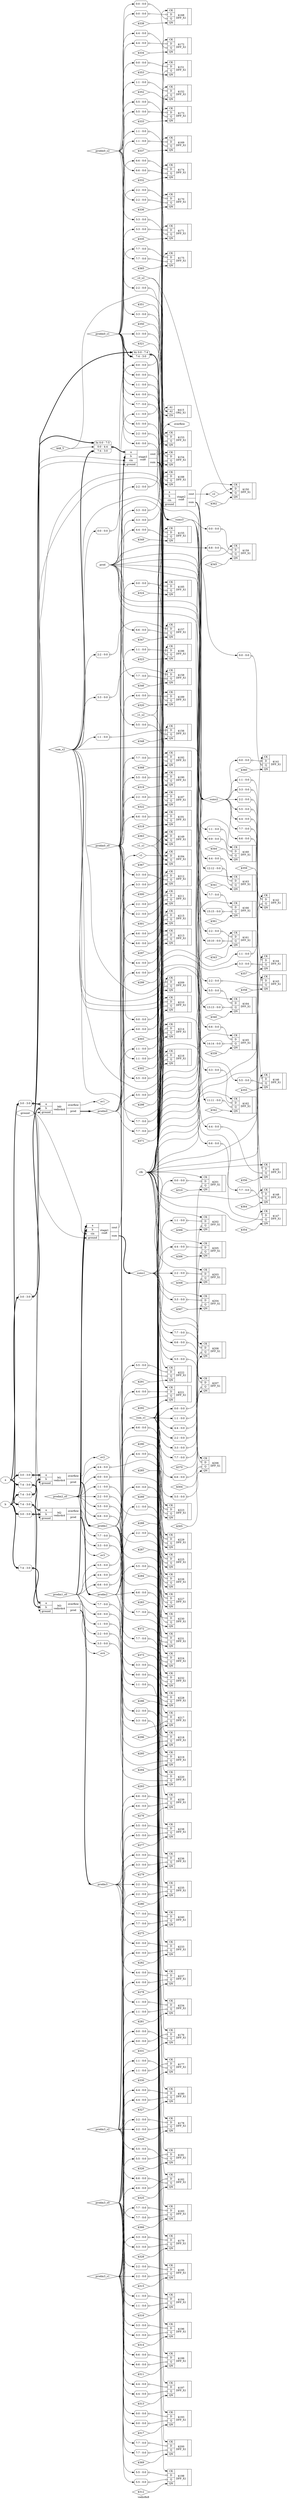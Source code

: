 digraph "vedic8x8" {
label="vedic8x8";
rankdir="LR";
remincross=true;
n101 [ shape=octagon, label="a", color="black", fontcolor="black"];
n102 [ shape=octagon, label="b", color="black", fontcolor="black"];
n103 [ shape=diamond, label="c1", color="black", fontcolor="black"];
n104 [ shape=diamond, label="c1_s1", color="black", fontcolor="black"];
n105 [ shape=diamond, label="c1_s2", color="black", fontcolor="black"];
n106 [ shape=diamond, label="c2", color="black", fontcolor="black"];
n107 [ shape=diamond, label="c2_s2", color="black", fontcolor="black"];
n108 [ shape=octagon, label="clk", color="black", fontcolor="black"];
n109 [ shape=octagon, label="ground", color="black", fontcolor="black"];
n110 [ shape=diamond, label="ov1", color="black", fontcolor="black"];
n111 [ shape=diamond, label="ov2", color="black", fontcolor="black"];
n112 [ shape=diamond, label="ov3", color="black", fontcolor="black"];
n113 [ shape=diamond, label="ov4", color="black", fontcolor="black"];
n114 [ shape=octagon, label="overflow", color="black", fontcolor="black"];
n115 [ shape=octagon, label="prod", color="black", fontcolor="black"];
n116 [ shape=diamond, label="prodm0", color="black", fontcolor="black"];
n117 [ shape=diamond, label="prodm0_s0", color="black", fontcolor="black"];
n118 [ shape=diamond, label="prodm0_s1", color="black", fontcolor="black"];
n119 [ shape=diamond, label="prodm0_s2", color="black", fontcolor="black"];
n120 [ shape=diamond, label="prodm1", color="black", fontcolor="black"];
n121 [ shape=diamond, label="prodm1_s0", color="black", fontcolor="black"];
n122 [ shape=diamond, label="prodm2", color="black", fontcolor="black"];
n123 [ shape=diamond, label="prodm2_s0", color="black", fontcolor="black"];
n124 [ shape=diamond, label="prodm3", color="black", fontcolor="black"];
n125 [ shape=diamond, label="prodm3_s0", color="black", fontcolor="black"];
n126 [ shape=diamond, label="prodm3_s1", color="black", fontcolor="black"];
n127 [ shape=diamond, label="prodm3_s2", color="black", fontcolor="black"];
n128 [ shape=diamond, label="sum_s1", color="black", fontcolor="black"];
n129 [ shape=diamond, label="sum_s2", color="black", fontcolor="black"];
n130 [ shape=diamond, label="sums1", color="black", fontcolor="black"];
n131 [ shape=diamond, label="sums2", color="black", fontcolor="black"];
n132 [ shape=diamond, label="sums3", color="black", fontcolor="black"];
c136 [ shape=record, label="{{<p133> A1|<p134> A2|<p135> ZN}|$415\nOR2_X1|{}}",  ];
c141 [ shape=record, label="{{<p137> CK|<p138> D|<p139> Q|<p140> QN}|$141\nDFF_X1|{}}",  ];
x0 [ shape=record, style=rounded, label="<s0> 0:0 - 0:0 ", color="black", fontcolor="black" ];
x0:e -> c141:p138:w [arrowhead=odiamond, arrowtail=odiamond, dir=both, color="black", fontcolor="black", label=""];
x1 [ shape=record, style=rounded, label="<s0> 0:0 - 0:0 ", color="black", fontcolor="black" ];
x1:e -> c141:p139:w [arrowhead=odiamond, arrowtail=odiamond, dir=both, color="black", fontcolor="black", label=""];
c142 [ shape=record, label="{{<p137> CK|<p138> D|<p139> Q|<p140> QN}|$142\nDFF_X1|{}}",  ];
x2 [ shape=record, style=rounded, label="<s0> 1:1 - 0:0 ", color="black", fontcolor="black" ];
x2:e -> c142:p138:w [arrowhead=odiamond, arrowtail=odiamond, dir=both, color="black", fontcolor="black", label=""];
x3 [ shape=record, style=rounded, label="<s0> 1:1 - 0:0 ", color="black", fontcolor="black" ];
x3:e -> c142:p139:w [arrowhead=odiamond, arrowtail=odiamond, dir=both, color="black", fontcolor="black", label=""];
c143 [ shape=record, label="{{<p137> CK|<p138> D|<p139> Q|<p140> QN}|$143\nDFF_X1|{}}",  ];
x4 [ shape=record, style=rounded, label="<s0> 2:2 - 0:0 ", color="black", fontcolor="black" ];
x4:e -> c143:p138:w [arrowhead=odiamond, arrowtail=odiamond, dir=both, color="black", fontcolor="black", label=""];
x5 [ shape=record, style=rounded, label="<s0> 2:2 - 0:0 ", color="black", fontcolor="black" ];
x5:e -> c143:p139:w [arrowhead=odiamond, arrowtail=odiamond, dir=both, color="black", fontcolor="black", label=""];
c144 [ shape=record, label="{{<p137> CK|<p138> D|<p139> Q|<p140> QN}|$144\nDFF_X1|{}}",  ];
x6 [ shape=record, style=rounded, label="<s0> 3:3 - 0:0 ", color="black", fontcolor="black" ];
x6:e -> c144:p138:w [arrowhead=odiamond, arrowtail=odiamond, dir=both, color="black", fontcolor="black", label=""];
x7 [ shape=record, style=rounded, label="<s0> 3:3 - 0:0 ", color="black", fontcolor="black" ];
x7:e -> c144:p139:w [arrowhead=odiamond, arrowtail=odiamond, dir=both, color="black", fontcolor="black", label=""];
c145 [ shape=record, label="{{<p137> CK|<p138> D|<p139> Q|<p140> QN}|$145\nDFF_X1|{}}",  ];
x8 [ shape=record, style=rounded, label="<s0> 4:4 - 0:0 ", color="black", fontcolor="black" ];
x8:e -> c145:p138:w [arrowhead=odiamond, arrowtail=odiamond, dir=both, color="black", fontcolor="black", label=""];
x9 [ shape=record, style=rounded, label="<s0> 4:4 - 0:0 ", color="black", fontcolor="black" ];
x9:e -> c145:p139:w [arrowhead=odiamond, arrowtail=odiamond, dir=both, color="black", fontcolor="black", label=""];
c146 [ shape=record, label="{{<p137> CK|<p138> D|<p139> Q|<p140> QN}|$146\nDFF_X1|{}}",  ];
x10 [ shape=record, style=rounded, label="<s0> 5:5 - 0:0 ", color="black", fontcolor="black" ];
x10:e -> c146:p138:w [arrowhead=odiamond, arrowtail=odiamond, dir=both, color="black", fontcolor="black", label=""];
x11 [ shape=record, style=rounded, label="<s0> 5:5 - 0:0 ", color="black", fontcolor="black" ];
x11:e -> c146:p139:w [arrowhead=odiamond, arrowtail=odiamond, dir=both, color="black", fontcolor="black", label=""];
c147 [ shape=record, label="{{<p137> CK|<p138> D|<p139> Q|<p140> QN}|$147\nDFF_X1|{}}",  ];
x12 [ shape=record, style=rounded, label="<s0> 6:6 - 0:0 ", color="black", fontcolor="black" ];
x12:e -> c147:p138:w [arrowhead=odiamond, arrowtail=odiamond, dir=both, color="black", fontcolor="black", label=""];
x13 [ shape=record, style=rounded, label="<s0> 6:6 - 0:0 ", color="black", fontcolor="black" ];
x13:e -> c147:p139:w [arrowhead=odiamond, arrowtail=odiamond, dir=both, color="black", fontcolor="black", label=""];
c148 [ shape=record, label="{{<p137> CK|<p138> D|<p139> Q|<p140> QN}|$148\nDFF_X1|{}}",  ];
x14 [ shape=record, style=rounded, label="<s0> 7:7 - 0:0 ", color="black", fontcolor="black" ];
x14:e -> c148:p138:w [arrowhead=odiamond, arrowtail=odiamond, dir=both, color="black", fontcolor="black", label=""];
x15 [ shape=record, style=rounded, label="<s0> 7:7 - 0:0 ", color="black", fontcolor="black" ];
x15:e -> c148:p139:w [arrowhead=odiamond, arrowtail=odiamond, dir=both, color="black", fontcolor="black", label=""];
c149 [ shape=record, label="{{<p137> CK|<p138> D|<p139> Q|<p140> QN}|$149\nDFF_X1|{}}",  ];
c150 [ shape=record, label="{{<p137> CK|<p138> D|<p139> Q|<p140> QN}|$150\nDFF_X1|{}}",  ];
c151 [ shape=record, label="{{<p137> CK|<p138> D|<p139> Q|<p140> QN}|$151\nDFF_X1|{}}",  ];
x16 [ shape=record, style=rounded, label="<s0> 0:0 - 0:0 ", color="black", fontcolor="black" ];
x16:e -> c151:p138:w [arrowhead=odiamond, arrowtail=odiamond, dir=both, color="black", fontcolor="black", label=""];
x17 [ shape=record, style=rounded, label="<s0> 0:0 - 0:0 ", color="black", fontcolor="black" ];
x17:e -> c151:p139:w [arrowhead=odiamond, arrowtail=odiamond, dir=both, color="black", fontcolor="black", label=""];
c152 [ shape=record, label="{{<p137> CK|<p138> D|<p139> Q|<p140> QN}|$152\nDFF_X1|{}}",  ];
x18 [ shape=record, style=rounded, label="<s0> 1:1 - 0:0 ", color="black", fontcolor="black" ];
x18:e -> c152:p138:w [arrowhead=odiamond, arrowtail=odiamond, dir=both, color="black", fontcolor="black", label=""];
x19 [ shape=record, style=rounded, label="<s0> 1:1 - 0:0 ", color="black", fontcolor="black" ];
x19:e -> c152:p139:w [arrowhead=odiamond, arrowtail=odiamond, dir=both, color="black", fontcolor="black", label=""];
c153 [ shape=record, label="{{<p137> CK|<p138> D|<p139> Q|<p140> QN}|$153\nDFF_X1|{}}",  ];
x20 [ shape=record, style=rounded, label="<s0> 2:2 - 0:0 ", color="black", fontcolor="black" ];
x20:e -> c153:p138:w [arrowhead=odiamond, arrowtail=odiamond, dir=both, color="black", fontcolor="black", label=""];
x21 [ shape=record, style=rounded, label="<s0> 2:2 - 0:0 ", color="black", fontcolor="black" ];
x21:e -> c153:p139:w [arrowhead=odiamond, arrowtail=odiamond, dir=both, color="black", fontcolor="black", label=""];
c154 [ shape=record, label="{{<p137> CK|<p138> D|<p139> Q|<p140> QN}|$154\nDFF_X1|{}}",  ];
x22 [ shape=record, style=rounded, label="<s0> 3:3 - 0:0 ", color="black", fontcolor="black" ];
x22:e -> c154:p138:w [arrowhead=odiamond, arrowtail=odiamond, dir=both, color="black", fontcolor="black", label=""];
x23 [ shape=record, style=rounded, label="<s0> 3:3 - 0:0 ", color="black", fontcolor="black" ];
x23:e -> c154:p139:w [arrowhead=odiamond, arrowtail=odiamond, dir=both, color="black", fontcolor="black", label=""];
c155 [ shape=record, label="{{<p137> CK|<p138> D|<p139> Q|<p140> QN}|$155\nDFF_X1|{}}",  ];
x24 [ shape=record, style=rounded, label="<s0> 0:0 - 0:0 ", color="black", fontcolor="black" ];
x24:e -> c155:p138:w [arrowhead=odiamond, arrowtail=odiamond, dir=both, color="black", fontcolor="black", label=""];
x25 [ shape=record, style=rounded, label="<s0> 4:4 - 0:0 ", color="black", fontcolor="black" ];
x25:e -> c155:p139:w [arrowhead=odiamond, arrowtail=odiamond, dir=both, color="black", fontcolor="black", label=""];
c156 [ shape=record, label="{{<p137> CK|<p138> D|<p139> Q|<p140> QN}|$156\nDFF_X1|{}}",  ];
x26 [ shape=record, style=rounded, label="<s0> 1:1 - 0:0 ", color="black", fontcolor="black" ];
x26:e -> c156:p138:w [arrowhead=odiamond, arrowtail=odiamond, dir=both, color="black", fontcolor="black", label=""];
x27 [ shape=record, style=rounded, label="<s0> 5:5 - 0:0 ", color="black", fontcolor="black" ];
x27:e -> c156:p139:w [arrowhead=odiamond, arrowtail=odiamond, dir=both, color="black", fontcolor="black", label=""];
c157 [ shape=record, label="{{<p137> CK|<p138> D|<p139> Q|<p140> QN}|$157\nDFF_X1|{}}",  ];
x28 [ shape=record, style=rounded, label="<s0> 2:2 - 0:0 ", color="black", fontcolor="black" ];
x28:e -> c157:p138:w [arrowhead=odiamond, arrowtail=odiamond, dir=both, color="black", fontcolor="black", label=""];
x29 [ shape=record, style=rounded, label="<s0> 6:6 - 0:0 ", color="black", fontcolor="black" ];
x29:e -> c157:p139:w [arrowhead=odiamond, arrowtail=odiamond, dir=both, color="black", fontcolor="black", label=""];
c158 [ shape=record, label="{{<p137> CK|<p138> D|<p139> Q|<p140> QN}|$158\nDFF_X1|{}}",  ];
x30 [ shape=record, style=rounded, label="<s0> 3:3 - 0:0 ", color="black", fontcolor="black" ];
x30:e -> c158:p138:w [arrowhead=odiamond, arrowtail=odiamond, dir=both, color="black", fontcolor="black", label=""];
x31 [ shape=record, style=rounded, label="<s0> 7:7 - 0:0 ", color="black", fontcolor="black" ];
x31:e -> c158:p139:w [arrowhead=odiamond, arrowtail=odiamond, dir=both, color="black", fontcolor="black", label=""];
c159 [ shape=record, label="{{<p137> CK|<p138> D|<p139> Q|<p140> QN}|$159\nDFF_X1|{}}",  ];
x32 [ shape=record, style=rounded, label="<s0> 0:0 - 0:0 ", color="black", fontcolor="black" ];
x32:e -> c159:p138:w [arrowhead=odiamond, arrowtail=odiamond, dir=both, color="black", fontcolor="black", label=""];
x33 [ shape=record, style=rounded, label="<s0> 8:8 - 0:0 ", color="black", fontcolor="black" ];
x33:e -> c159:p139:w [arrowhead=odiamond, arrowtail=odiamond, dir=both, color="black", fontcolor="black", label=""];
c160 [ shape=record, label="{{<p137> CK|<p138> D|<p139> Q|<p140> QN}|$160\nDFF_X1|{}}",  ];
x34 [ shape=record, style=rounded, label="<s0> 1:1 - 0:0 ", color="black", fontcolor="black" ];
x34:e -> c160:p138:w [arrowhead=odiamond, arrowtail=odiamond, dir=both, color="black", fontcolor="black", label=""];
x35 [ shape=record, style=rounded, label="<s0> 9:9 - 0:0 ", color="black", fontcolor="black" ];
x35:e -> c160:p139:w [arrowhead=odiamond, arrowtail=odiamond, dir=both, color="black", fontcolor="black", label=""];
c161 [ shape=record, label="{{<p137> CK|<p138> D|<p139> Q|<p140> QN}|$161\nDFF_X1|{}}",  ];
x36 [ shape=record, style=rounded, label="<s0> 2:2 - 0:0 ", color="black", fontcolor="black" ];
x36:e -> c161:p138:w [arrowhead=odiamond, arrowtail=odiamond, dir=both, color="black", fontcolor="black", label=""];
x37 [ shape=record, style=rounded, label="<s0> 10:10 - 0:0 ", color="black", fontcolor="black" ];
x37:e -> c161:p139:w [arrowhead=odiamond, arrowtail=odiamond, dir=both, color="black", fontcolor="black", label=""];
c162 [ shape=record, label="{{<p137> CK|<p138> D|<p139> Q|<p140> QN}|$162\nDFF_X1|{}}",  ];
x38 [ shape=record, style=rounded, label="<s0> 3:3 - 0:0 ", color="black", fontcolor="black" ];
x38:e -> c162:p138:w [arrowhead=odiamond, arrowtail=odiamond, dir=both, color="black", fontcolor="black", label=""];
x39 [ shape=record, style=rounded, label="<s0> 11:11 - 0:0 ", color="black", fontcolor="black" ];
x39:e -> c162:p139:w [arrowhead=odiamond, arrowtail=odiamond, dir=both, color="black", fontcolor="black", label=""];
c163 [ shape=record, label="{{<p137> CK|<p138> D|<p139> Q|<p140> QN}|$163\nDFF_X1|{}}",  ];
x40 [ shape=record, style=rounded, label="<s0> 4:4 - 0:0 ", color="black", fontcolor="black" ];
x40:e -> c163:p138:w [arrowhead=odiamond, arrowtail=odiamond, dir=both, color="black", fontcolor="black", label=""];
x41 [ shape=record, style=rounded, label="<s0> 12:12 - 0:0 ", color="black", fontcolor="black" ];
x41:e -> c163:p139:w [arrowhead=odiamond, arrowtail=odiamond, dir=both, color="black", fontcolor="black", label=""];
c164 [ shape=record, label="{{<p137> CK|<p138> D|<p139> Q|<p140> QN}|$164\nDFF_X1|{}}",  ];
x42 [ shape=record, style=rounded, label="<s0> 5:5 - 0:0 ", color="black", fontcolor="black" ];
x42:e -> c164:p138:w [arrowhead=odiamond, arrowtail=odiamond, dir=both, color="black", fontcolor="black", label=""];
x43 [ shape=record, style=rounded, label="<s0> 13:13 - 0:0 ", color="black", fontcolor="black" ];
x43:e -> c164:p139:w [arrowhead=odiamond, arrowtail=odiamond, dir=both, color="black", fontcolor="black", label=""];
c165 [ shape=record, label="{{<p137> CK|<p138> D|<p139> Q|<p140> QN}|$165\nDFF_X1|{}}",  ];
x44 [ shape=record, style=rounded, label="<s0> 6:6 - 0:0 ", color="black", fontcolor="black" ];
x44:e -> c165:p138:w [arrowhead=odiamond, arrowtail=odiamond, dir=both, color="black", fontcolor="black", label=""];
x45 [ shape=record, style=rounded, label="<s0> 14:14 - 0:0 ", color="black", fontcolor="black" ];
x45:e -> c165:p139:w [arrowhead=odiamond, arrowtail=odiamond, dir=both, color="black", fontcolor="black", label=""];
c166 [ shape=record, label="{{<p137> CK|<p138> D|<p139> Q|<p140> QN}|$166\nDFF_X1|{}}",  ];
x46 [ shape=record, style=rounded, label="<s0> 7:7 - 0:0 ", color="black", fontcolor="black" ];
x46:e -> c166:p138:w [arrowhead=odiamond, arrowtail=odiamond, dir=both, color="black", fontcolor="black", label=""];
x47 [ shape=record, style=rounded, label="<s0> 15:15 - 0:0 ", color="black", fontcolor="black" ];
x47:e -> c166:p139:w [arrowhead=odiamond, arrowtail=odiamond, dir=both, color="black", fontcolor="black", label=""];
c167 [ shape=record, label="{{<p137> CK|<p138> D|<p139> Q|<p140> QN}|$168\nDFF_X1|{}}",  ];
x48 [ shape=record, style=rounded, label="<s0> 0:0 - 0:0 ", color="black", fontcolor="black" ];
x48:e -> c167:p138:w [arrowhead=odiamond, arrowtail=odiamond, dir=both, color="black", fontcolor="black", label=""];
x49 [ shape=record, style=rounded, label="<s0> 0:0 - 0:0 ", color="black", fontcolor="black" ];
x49:e -> c167:p139:w [arrowhead=odiamond, arrowtail=odiamond, dir=both, color="black", fontcolor="black", label=""];
c168 [ shape=record, label="{{<p137> CK|<p138> D|<p139> Q|<p140> QN}|$169\nDFF_X1|{}}",  ];
x50 [ shape=record, style=rounded, label="<s0> 1:1 - 0:0 ", color="black", fontcolor="black" ];
x50:e -> c168:p138:w [arrowhead=odiamond, arrowtail=odiamond, dir=both, color="black", fontcolor="black", label=""];
x51 [ shape=record, style=rounded, label="<s0> 1:1 - 0:0 ", color="black", fontcolor="black" ];
x51:e -> c168:p139:w [arrowhead=odiamond, arrowtail=odiamond, dir=both, color="black", fontcolor="black", label=""];
c169 [ shape=record, label="{{<p137> CK|<p138> D|<p139> Q|<p140> QN}|$170\nDFF_X1|{}}",  ];
x52 [ shape=record, style=rounded, label="<s0> 2:2 - 0:0 ", color="black", fontcolor="black" ];
x52:e -> c169:p138:w [arrowhead=odiamond, arrowtail=odiamond, dir=both, color="black", fontcolor="black", label=""];
x53 [ shape=record, style=rounded, label="<s0> 2:2 - 0:0 ", color="black", fontcolor="black" ];
x53:e -> c169:p139:w [arrowhead=odiamond, arrowtail=odiamond, dir=both, color="black", fontcolor="black", label=""];
c170 [ shape=record, label="{{<p137> CK|<p138> D|<p139> Q|<p140> QN}|$171\nDFF_X1|{}}",  ];
x54 [ shape=record, style=rounded, label="<s0> 3:3 - 0:0 ", color="black", fontcolor="black" ];
x54:e -> c170:p138:w [arrowhead=odiamond, arrowtail=odiamond, dir=both, color="black", fontcolor="black", label=""];
x55 [ shape=record, style=rounded, label="<s0> 3:3 - 0:0 ", color="black", fontcolor="black" ];
x55:e -> c170:p139:w [arrowhead=odiamond, arrowtail=odiamond, dir=both, color="black", fontcolor="black", label=""];
c171 [ shape=record, label="{{<p137> CK|<p138> D|<p139> Q|<p140> QN}|$172\nDFF_X1|{}}",  ];
x56 [ shape=record, style=rounded, label="<s0> 4:4 - 0:0 ", color="black", fontcolor="black" ];
x56:e -> c171:p138:w [arrowhead=odiamond, arrowtail=odiamond, dir=both, color="black", fontcolor="black", label=""];
x57 [ shape=record, style=rounded, label="<s0> 4:4 - 0:0 ", color="black", fontcolor="black" ];
x57:e -> c171:p139:w [arrowhead=odiamond, arrowtail=odiamond, dir=both, color="black", fontcolor="black", label=""];
c172 [ shape=record, label="{{<p137> CK|<p138> D|<p139> Q|<p140> QN}|$173\nDFF_X1|{}}",  ];
x58 [ shape=record, style=rounded, label="<s0> 5:5 - 0:0 ", color="black", fontcolor="black" ];
x58:e -> c172:p138:w [arrowhead=odiamond, arrowtail=odiamond, dir=both, color="black", fontcolor="black", label=""];
x59 [ shape=record, style=rounded, label="<s0> 5:5 - 0:0 ", color="black", fontcolor="black" ];
x59:e -> c172:p139:w [arrowhead=odiamond, arrowtail=odiamond, dir=both, color="black", fontcolor="black", label=""];
c173 [ shape=record, label="{{<p137> CK|<p138> D|<p139> Q|<p140> QN}|$174\nDFF_X1|{}}",  ];
x60 [ shape=record, style=rounded, label="<s0> 6:6 - 0:0 ", color="black", fontcolor="black" ];
x60:e -> c173:p138:w [arrowhead=odiamond, arrowtail=odiamond, dir=both, color="black", fontcolor="black", label=""];
x61 [ shape=record, style=rounded, label="<s0> 6:6 - 0:0 ", color="black", fontcolor="black" ];
x61:e -> c173:p139:w [arrowhead=odiamond, arrowtail=odiamond, dir=both, color="black", fontcolor="black", label=""];
c174 [ shape=record, label="{{<p137> CK|<p138> D|<p139> Q|<p140> QN}|$175\nDFF_X1|{}}",  ];
x62 [ shape=record, style=rounded, label="<s0> 7:7 - 0:0 ", color="black", fontcolor="black" ];
x62:e -> c174:p138:w [arrowhead=odiamond, arrowtail=odiamond, dir=both, color="black", fontcolor="black", label=""];
x63 [ shape=record, style=rounded, label="<s0> 7:7 - 0:0 ", color="black", fontcolor="black" ];
x63:e -> c174:p139:w [arrowhead=odiamond, arrowtail=odiamond, dir=both, color="black", fontcolor="black", label=""];
c175 [ shape=record, label="{{<p137> CK|<p138> D|<p139> Q|<p140> QN}|$176\nDFF_X1|{}}",  ];
x64 [ shape=record, style=rounded, label="<s0> 0:0 - 0:0 ", color="black", fontcolor="black" ];
x64:e -> c175:p138:w [arrowhead=odiamond, arrowtail=odiamond, dir=both, color="black", fontcolor="black", label=""];
x65 [ shape=record, style=rounded, label="<s0> 0:0 - 0:0 ", color="black", fontcolor="black" ];
x65:e -> c175:p139:w [arrowhead=odiamond, arrowtail=odiamond, dir=both, color="black", fontcolor="black", label=""];
c176 [ shape=record, label="{{<p137> CK|<p138> D|<p139> Q|<p140> QN}|$177\nDFF_X1|{}}",  ];
x66 [ shape=record, style=rounded, label="<s0> 1:1 - 0:0 ", color="black", fontcolor="black" ];
x66:e -> c176:p138:w [arrowhead=odiamond, arrowtail=odiamond, dir=both, color="black", fontcolor="black", label=""];
x67 [ shape=record, style=rounded, label="<s0> 1:1 - 0:0 ", color="black", fontcolor="black" ];
x67:e -> c176:p139:w [arrowhead=odiamond, arrowtail=odiamond, dir=both, color="black", fontcolor="black", label=""];
c177 [ shape=record, label="{{<p137> CK|<p138> D|<p139> Q|<p140> QN}|$178\nDFF_X1|{}}",  ];
x68 [ shape=record, style=rounded, label="<s0> 2:2 - 0:0 ", color="black", fontcolor="black" ];
x68:e -> c177:p138:w [arrowhead=odiamond, arrowtail=odiamond, dir=both, color="black", fontcolor="black", label=""];
x69 [ shape=record, style=rounded, label="<s0> 2:2 - 0:0 ", color="black", fontcolor="black" ];
x69:e -> c177:p139:w [arrowhead=odiamond, arrowtail=odiamond, dir=both, color="black", fontcolor="black", label=""];
c178 [ shape=record, label="{{<p137> CK|<p138> D|<p139> Q|<p140> QN}|$179\nDFF_X1|{}}",  ];
x70 [ shape=record, style=rounded, label="<s0> 3:3 - 0:0 ", color="black", fontcolor="black" ];
x70:e -> c178:p138:w [arrowhead=odiamond, arrowtail=odiamond, dir=both, color="black", fontcolor="black", label=""];
x71 [ shape=record, style=rounded, label="<s0> 3:3 - 0:0 ", color="black", fontcolor="black" ];
x71:e -> c178:p139:w [arrowhead=odiamond, arrowtail=odiamond, dir=both, color="black", fontcolor="black", label=""];
c179 [ shape=record, label="{{<p137> CK|<p138> D|<p139> Q|<p140> QN}|$180\nDFF_X1|{}}",  ];
x72 [ shape=record, style=rounded, label="<s0> 4:4 - 0:0 ", color="black", fontcolor="black" ];
x72:e -> c179:p138:w [arrowhead=odiamond, arrowtail=odiamond, dir=both, color="black", fontcolor="black", label=""];
x73 [ shape=record, style=rounded, label="<s0> 4:4 - 0:0 ", color="black", fontcolor="black" ];
x73:e -> c179:p139:w [arrowhead=odiamond, arrowtail=odiamond, dir=both, color="black", fontcolor="black", label=""];
c180 [ shape=record, label="{{<p137> CK|<p138> D|<p139> Q|<p140> QN}|$181\nDFF_X1|{}}",  ];
x74 [ shape=record, style=rounded, label="<s0> 5:5 - 0:0 ", color="black", fontcolor="black" ];
x74:e -> c180:p138:w [arrowhead=odiamond, arrowtail=odiamond, dir=both, color="black", fontcolor="black", label=""];
x75 [ shape=record, style=rounded, label="<s0> 5:5 - 0:0 ", color="black", fontcolor="black" ];
x75:e -> c180:p139:w [arrowhead=odiamond, arrowtail=odiamond, dir=both, color="black", fontcolor="black", label=""];
c181 [ shape=record, label="{{<p137> CK|<p138> D|<p139> Q|<p140> QN}|$182\nDFF_X1|{}}",  ];
x76 [ shape=record, style=rounded, label="<s0> 6:6 - 0:0 ", color="black", fontcolor="black" ];
x76:e -> c181:p138:w [arrowhead=odiamond, arrowtail=odiamond, dir=both, color="black", fontcolor="black", label=""];
x77 [ shape=record, style=rounded, label="<s0> 6:6 - 0:0 ", color="black", fontcolor="black" ];
x77:e -> c181:p139:w [arrowhead=odiamond, arrowtail=odiamond, dir=both, color="black", fontcolor="black", label=""];
c182 [ shape=record, label="{{<p137> CK|<p138> D|<p139> Q|<p140> QN}|$183\nDFF_X1|{}}",  ];
x78 [ shape=record, style=rounded, label="<s0> 7:7 - 0:0 ", color="black", fontcolor="black" ];
x78:e -> c182:p138:w [arrowhead=odiamond, arrowtail=odiamond, dir=both, color="black", fontcolor="black", label=""];
x79 [ shape=record, style=rounded, label="<s0> 7:7 - 0:0 ", color="black", fontcolor="black" ];
x79:e -> c182:p139:w [arrowhead=odiamond, arrowtail=odiamond, dir=both, color="black", fontcolor="black", label=""];
c183 [ shape=record, label="{{<p137> CK|<p138> D|<p139> Q|<p140> QN}|$184\nDFF_X1|{}}",  ];
c184 [ shape=record, label="{{<p137> CK|<p138> D|<p139> Q|<p140> QN}|$185\nDFF_X1|{}}",  ];
x80 [ shape=record, style=rounded, label="<s0> 0:0 - 0:0 ", color="black", fontcolor="black" ];
x80:e -> c184:p138:w [arrowhead=odiamond, arrowtail=odiamond, dir=both, color="black", fontcolor="black", label=""];
x81 [ shape=record, style=rounded, label="<s0> 0:0 - 0:0 ", color="black", fontcolor="black" ];
x81:e -> c184:p139:w [arrowhead=odiamond, arrowtail=odiamond, dir=both, color="black", fontcolor="black", label=""];
c185 [ shape=record, label="{{<p137> CK|<p138> D|<p139> Q|<p140> QN}|$186\nDFF_X1|{}}",  ];
x82 [ shape=record, style=rounded, label="<s0> 1:1 - 0:0 ", color="black", fontcolor="black" ];
x82:e -> c185:p138:w [arrowhead=odiamond, arrowtail=odiamond, dir=both, color="black", fontcolor="black", label=""];
x83 [ shape=record, style=rounded, label="<s0> 1:1 - 0:0 ", color="black", fontcolor="black" ];
x83:e -> c185:p139:w [arrowhead=odiamond, arrowtail=odiamond, dir=both, color="black", fontcolor="black", label=""];
c186 [ shape=record, label="{{<p137> CK|<p138> D|<p139> Q|<p140> QN}|$187\nDFF_X1|{}}",  ];
x84 [ shape=record, style=rounded, label="<s0> 2:2 - 0:0 ", color="black", fontcolor="black" ];
x84:e -> c186:p138:w [arrowhead=odiamond, arrowtail=odiamond, dir=both, color="black", fontcolor="black", label=""];
x85 [ shape=record, style=rounded, label="<s0> 2:2 - 0:0 ", color="black", fontcolor="black" ];
x85:e -> c186:p139:w [arrowhead=odiamond, arrowtail=odiamond, dir=both, color="black", fontcolor="black", label=""];
c187 [ shape=record, label="{{<p137> CK|<p138> D|<p139> Q|<p140> QN}|$188\nDFF_X1|{}}",  ];
x86 [ shape=record, style=rounded, label="<s0> 3:3 - 0:0 ", color="black", fontcolor="black" ];
x86:e -> c187:p138:w [arrowhead=odiamond, arrowtail=odiamond, dir=both, color="black", fontcolor="black", label=""];
x87 [ shape=record, style=rounded, label="<s0> 3:3 - 0:0 ", color="black", fontcolor="black" ];
x87:e -> c187:p139:w [arrowhead=odiamond, arrowtail=odiamond, dir=both, color="black", fontcolor="black", label=""];
c188 [ shape=record, label="{{<p137> CK|<p138> D|<p139> Q|<p140> QN}|$189\nDFF_X1|{}}",  ];
x88 [ shape=record, style=rounded, label="<s0> 4:4 - 0:0 ", color="black", fontcolor="black" ];
x88:e -> c188:p138:w [arrowhead=odiamond, arrowtail=odiamond, dir=both, color="black", fontcolor="black", label=""];
x89 [ shape=record, style=rounded, label="<s0> 4:4 - 0:0 ", color="black", fontcolor="black" ];
x89:e -> c188:p139:w [arrowhead=odiamond, arrowtail=odiamond, dir=both, color="black", fontcolor="black", label=""];
c189 [ shape=record, label="{{<p137> CK|<p138> D|<p139> Q|<p140> QN}|$190\nDFF_X1|{}}",  ];
x90 [ shape=record, style=rounded, label="<s0> 5:5 - 0:0 ", color="black", fontcolor="black" ];
x90:e -> c189:p138:w [arrowhead=odiamond, arrowtail=odiamond, dir=both, color="black", fontcolor="black", label=""];
x91 [ shape=record, style=rounded, label="<s0> 5:5 - 0:0 ", color="black", fontcolor="black" ];
x91:e -> c189:p139:w [arrowhead=odiamond, arrowtail=odiamond, dir=both, color="black", fontcolor="black", label=""];
c190 [ shape=record, label="{{<p137> CK|<p138> D|<p139> Q|<p140> QN}|$191\nDFF_X1|{}}",  ];
x92 [ shape=record, style=rounded, label="<s0> 6:6 - 0:0 ", color="black", fontcolor="black" ];
x92:e -> c190:p138:w [arrowhead=odiamond, arrowtail=odiamond, dir=both, color="black", fontcolor="black", label=""];
x93 [ shape=record, style=rounded, label="<s0> 6:6 - 0:0 ", color="black", fontcolor="black" ];
x93:e -> c190:p139:w [arrowhead=odiamond, arrowtail=odiamond, dir=both, color="black", fontcolor="black", label=""];
c191 [ shape=record, label="{{<p137> CK|<p138> D|<p139> Q|<p140> QN}|$192\nDFF_X1|{}}",  ];
x94 [ shape=record, style=rounded, label="<s0> 7:7 - 0:0 ", color="black", fontcolor="black" ];
x94:e -> c191:p138:w [arrowhead=odiamond, arrowtail=odiamond, dir=both, color="black", fontcolor="black", label=""];
x95 [ shape=record, style=rounded, label="<s0> 7:7 - 0:0 ", color="black", fontcolor="black" ];
x95:e -> c191:p139:w [arrowhead=odiamond, arrowtail=odiamond, dir=both, color="black", fontcolor="black", label=""];
c192 [ shape=record, label="{{<p137> CK|<p138> D|<p139> Q|<p140> QN}|$193\nDFF_X1|{}}",  ];
x96 [ shape=record, style=rounded, label="<s0> 0:0 - 0:0 ", color="black", fontcolor="black" ];
x96:e -> c192:p138:w [arrowhead=odiamond, arrowtail=odiamond, dir=both, color="black", fontcolor="black", label=""];
x97 [ shape=record, style=rounded, label="<s0> 0:0 - 0:0 ", color="black", fontcolor="black" ];
x97:e -> c192:p139:w [arrowhead=odiamond, arrowtail=odiamond, dir=both, color="black", fontcolor="black", label=""];
c193 [ shape=record, label="{{<p137> CK|<p138> D|<p139> Q|<p140> QN}|$194\nDFF_X1|{}}",  ];
x98 [ shape=record, style=rounded, label="<s0> 1:1 - 0:0 ", color="black", fontcolor="black" ];
x98:e -> c193:p138:w [arrowhead=odiamond, arrowtail=odiamond, dir=both, color="black", fontcolor="black", label=""];
x99 [ shape=record, style=rounded, label="<s0> 1:1 - 0:0 ", color="black", fontcolor="black" ];
x99:e -> c193:p139:w [arrowhead=odiamond, arrowtail=odiamond, dir=both, color="black", fontcolor="black", label=""];
c194 [ shape=record, label="{{<p137> CK|<p138> D|<p139> Q|<p140> QN}|$195\nDFF_X1|{}}",  ];
x100 [ shape=record, style=rounded, label="<s0> 2:2 - 0:0 ", color="black", fontcolor="black" ];
x100:e -> c194:p138:w [arrowhead=odiamond, arrowtail=odiamond, dir=both, color="black", fontcolor="black", label=""];
x101 [ shape=record, style=rounded, label="<s0> 2:2 - 0:0 ", color="black", fontcolor="black" ];
x101:e -> c194:p139:w [arrowhead=odiamond, arrowtail=odiamond, dir=both, color="black", fontcolor="black", label=""];
c195 [ shape=record, label="{{<p137> CK|<p138> D|<p139> Q|<p140> QN}|$196\nDFF_X1|{}}",  ];
x102 [ shape=record, style=rounded, label="<s0> 3:3 - 0:0 ", color="black", fontcolor="black" ];
x102:e -> c195:p138:w [arrowhead=odiamond, arrowtail=odiamond, dir=both, color="black", fontcolor="black", label=""];
x103 [ shape=record, style=rounded, label="<s0> 3:3 - 0:0 ", color="black", fontcolor="black" ];
x103:e -> c195:p139:w [arrowhead=odiamond, arrowtail=odiamond, dir=both, color="black", fontcolor="black", label=""];
c196 [ shape=record, label="{{<p137> CK|<p138> D|<p139> Q|<p140> QN}|$197\nDFF_X1|{}}",  ];
x104 [ shape=record, style=rounded, label="<s0> 4:4 - 0:0 ", color="black", fontcolor="black" ];
x104:e -> c196:p138:w [arrowhead=odiamond, arrowtail=odiamond, dir=both, color="black", fontcolor="black", label=""];
x105 [ shape=record, style=rounded, label="<s0> 4:4 - 0:0 ", color="black", fontcolor="black" ];
x105:e -> c196:p139:w [arrowhead=odiamond, arrowtail=odiamond, dir=both, color="black", fontcolor="black", label=""];
c197 [ shape=record, label="{{<p137> CK|<p138> D|<p139> Q|<p140> QN}|$198\nDFF_X1|{}}",  ];
x106 [ shape=record, style=rounded, label="<s0> 5:5 - 0:0 ", color="black", fontcolor="black" ];
x106:e -> c197:p138:w [arrowhead=odiamond, arrowtail=odiamond, dir=both, color="black", fontcolor="black", label=""];
x107 [ shape=record, style=rounded, label="<s0> 5:5 - 0:0 ", color="black", fontcolor="black" ];
x107:e -> c197:p139:w [arrowhead=odiamond, arrowtail=odiamond, dir=both, color="black", fontcolor="black", label=""];
c198 [ shape=record, label="{{<p137> CK|<p138> D|<p139> Q|<p140> QN}|$199\nDFF_X1|{}}",  ];
x108 [ shape=record, style=rounded, label="<s0> 6:6 - 0:0 ", color="black", fontcolor="black" ];
x108:e -> c198:p138:w [arrowhead=odiamond, arrowtail=odiamond, dir=both, color="black", fontcolor="black", label=""];
x109 [ shape=record, style=rounded, label="<s0> 6:6 - 0:0 ", color="black", fontcolor="black" ];
x109:e -> c198:p139:w [arrowhead=odiamond, arrowtail=odiamond, dir=both, color="black", fontcolor="black", label=""];
c199 [ shape=record, label="{{<p137> CK|<p138> D|<p139> Q|<p140> QN}|$200\nDFF_X1|{}}",  ];
x110 [ shape=record, style=rounded, label="<s0> 7:7 - 0:0 ", color="black", fontcolor="black" ];
x110:e -> c199:p138:w [arrowhead=odiamond, arrowtail=odiamond, dir=both, color="black", fontcolor="black", label=""];
x111 [ shape=record, style=rounded, label="<s0> 7:7 - 0:0 ", color="black", fontcolor="black" ];
x111:e -> c199:p139:w [arrowhead=odiamond, arrowtail=odiamond, dir=both, color="black", fontcolor="black", label=""];
c200 [ shape=record, label="{{<p137> CK|<p138> D|<p139> Q|<p140> QN}|$201\nDFF_X1|{}}",  ];
x112 [ shape=record, style=rounded, label="<s0> 0:0 - 0:0 ", color="black", fontcolor="black" ];
x112:e -> c200:p138:w [arrowhead=odiamond, arrowtail=odiamond, dir=both, color="black", fontcolor="black", label=""];
x113 [ shape=record, style=rounded, label="<s0> 0:0 - 0:0 ", color="black", fontcolor="black" ];
x113:e -> c200:p139:w [arrowhead=odiamond, arrowtail=odiamond, dir=both, color="black", fontcolor="black", label=""];
c201 [ shape=record, label="{{<p137> CK|<p138> D|<p139> Q|<p140> QN}|$202\nDFF_X1|{}}",  ];
x114 [ shape=record, style=rounded, label="<s0> 1:1 - 0:0 ", color="black", fontcolor="black" ];
x114:e -> c201:p138:w [arrowhead=odiamond, arrowtail=odiamond, dir=both, color="black", fontcolor="black", label=""];
x115 [ shape=record, style=rounded, label="<s0> 1:1 - 0:0 ", color="black", fontcolor="black" ];
x115:e -> c201:p139:w [arrowhead=odiamond, arrowtail=odiamond, dir=both, color="black", fontcolor="black", label=""];
c202 [ shape=record, label="{{<p137> CK|<p138> D|<p139> Q|<p140> QN}|$203\nDFF_X1|{}}",  ];
x116 [ shape=record, style=rounded, label="<s0> 2:2 - 0:0 ", color="black", fontcolor="black" ];
x116:e -> c202:p138:w [arrowhead=odiamond, arrowtail=odiamond, dir=both, color="black", fontcolor="black", label=""];
x117 [ shape=record, style=rounded, label="<s0> 2:2 - 0:0 ", color="black", fontcolor="black" ];
x117:e -> c202:p139:w [arrowhead=odiamond, arrowtail=odiamond, dir=both, color="black", fontcolor="black", label=""];
c203 [ shape=record, label="{{<p137> CK|<p138> D|<p139> Q|<p140> QN}|$204\nDFF_X1|{}}",  ];
x118 [ shape=record, style=rounded, label="<s0> 3:3 - 0:0 ", color="black", fontcolor="black" ];
x118:e -> c203:p138:w [arrowhead=odiamond, arrowtail=odiamond, dir=both, color="black", fontcolor="black", label=""];
x119 [ shape=record, style=rounded, label="<s0> 3:3 - 0:0 ", color="black", fontcolor="black" ];
x119:e -> c203:p139:w [arrowhead=odiamond, arrowtail=odiamond, dir=both, color="black", fontcolor="black", label=""];
c204 [ shape=record, label="{{<p137> CK|<p138> D|<p139> Q|<p140> QN}|$205\nDFF_X1|{}}",  ];
x120 [ shape=record, style=rounded, label="<s0> 4:4 - 0:0 ", color="black", fontcolor="black" ];
x120:e -> c204:p138:w [arrowhead=odiamond, arrowtail=odiamond, dir=both, color="black", fontcolor="black", label=""];
x121 [ shape=record, style=rounded, label="<s0> 4:4 - 0:0 ", color="black", fontcolor="black" ];
x121:e -> c204:p139:w [arrowhead=odiamond, arrowtail=odiamond, dir=both, color="black", fontcolor="black", label=""];
c205 [ shape=record, label="{{<p137> CK|<p138> D|<p139> Q|<p140> QN}|$206\nDFF_X1|{}}",  ];
x122 [ shape=record, style=rounded, label="<s0> 5:5 - 0:0 ", color="black", fontcolor="black" ];
x122:e -> c205:p138:w [arrowhead=odiamond, arrowtail=odiamond, dir=both, color="black", fontcolor="black", label=""];
x123 [ shape=record, style=rounded, label="<s0> 5:5 - 0:0 ", color="black", fontcolor="black" ];
x123:e -> c205:p139:w [arrowhead=odiamond, arrowtail=odiamond, dir=both, color="black", fontcolor="black", label=""];
c206 [ shape=record, label="{{<p137> CK|<p138> D|<p139> Q|<p140> QN}|$207\nDFF_X1|{}}",  ];
x124 [ shape=record, style=rounded, label="<s0> 6:6 - 0:0 ", color="black", fontcolor="black" ];
x124:e -> c206:p138:w [arrowhead=odiamond, arrowtail=odiamond, dir=both, color="black", fontcolor="black", label=""];
x125 [ shape=record, style=rounded, label="<s0> 6:6 - 0:0 ", color="black", fontcolor="black" ];
x125:e -> c206:p139:w [arrowhead=odiamond, arrowtail=odiamond, dir=both, color="black", fontcolor="black", label=""];
c207 [ shape=record, label="{{<p137> CK|<p138> D|<p139> Q|<p140> QN}|$208\nDFF_X1|{}}",  ];
x126 [ shape=record, style=rounded, label="<s0> 7:7 - 0:0 ", color="black", fontcolor="black" ];
x126:e -> c207:p138:w [arrowhead=odiamond, arrowtail=odiamond, dir=both, color="black", fontcolor="black", label=""];
x127 [ shape=record, style=rounded, label="<s0> 7:7 - 0:0 ", color="black", fontcolor="black" ];
x127:e -> c207:p139:w [arrowhead=odiamond, arrowtail=odiamond, dir=both, color="black", fontcolor="black", label=""];
c208 [ shape=record, label="{{<p137> CK|<p138> D|<p139> Q|<p140> QN}|$209\nDFF_X1|{}}",  ];
x128 [ shape=record, style=rounded, label="<s0> 0:0 - 0:0 ", color="black", fontcolor="black" ];
x128:e -> c208:p138:w [arrowhead=odiamond, arrowtail=odiamond, dir=both, color="black", fontcolor="black", label=""];
x129 [ shape=record, style=rounded, label="<s0> 0:0 - 0:0 ", color="black", fontcolor="black" ];
x129:e -> c208:p139:w [arrowhead=odiamond, arrowtail=odiamond, dir=both, color="black", fontcolor="black", label=""];
c209 [ shape=record, label="{{<p137> CK|<p138> D|<p139> Q|<p140> QN}|$210\nDFF_X1|{}}",  ];
x130 [ shape=record, style=rounded, label="<s0> 1:1 - 0:0 ", color="black", fontcolor="black" ];
x130:e -> c209:p138:w [arrowhead=odiamond, arrowtail=odiamond, dir=both, color="black", fontcolor="black", label=""];
x131 [ shape=record, style=rounded, label="<s0> 1:1 - 0:0 ", color="black", fontcolor="black" ];
x131:e -> c209:p139:w [arrowhead=odiamond, arrowtail=odiamond, dir=both, color="black", fontcolor="black", label=""];
c210 [ shape=record, label="{{<p137> CK|<p138> D|<p139> Q|<p140> QN}|$211\nDFF_X1|{}}",  ];
x132 [ shape=record, style=rounded, label="<s0> 2:2 - 0:0 ", color="black", fontcolor="black" ];
x132:e -> c210:p138:w [arrowhead=odiamond, arrowtail=odiamond, dir=both, color="black", fontcolor="black", label=""];
x133 [ shape=record, style=rounded, label="<s0> 2:2 - 0:0 ", color="black", fontcolor="black" ];
x133:e -> c210:p139:w [arrowhead=odiamond, arrowtail=odiamond, dir=both, color="black", fontcolor="black", label=""];
c211 [ shape=record, label="{{<p137> CK|<p138> D|<p139> Q|<p140> QN}|$212\nDFF_X1|{}}",  ];
x134 [ shape=record, style=rounded, label="<s0> 3:3 - 0:0 ", color="black", fontcolor="black" ];
x134:e -> c211:p138:w [arrowhead=odiamond, arrowtail=odiamond, dir=both, color="black", fontcolor="black", label=""];
x135 [ shape=record, style=rounded, label="<s0> 3:3 - 0:0 ", color="black", fontcolor="black" ];
x135:e -> c211:p139:w [arrowhead=odiamond, arrowtail=odiamond, dir=both, color="black", fontcolor="black", label=""];
c212 [ shape=record, label="{{<p137> CK|<p138> D|<p139> Q|<p140> QN}|$213\nDFF_X1|{}}",  ];
x136 [ shape=record, style=rounded, label="<s0> 4:4 - 0:0 ", color="black", fontcolor="black" ];
x136:e -> c212:p138:w [arrowhead=odiamond, arrowtail=odiamond, dir=both, color="black", fontcolor="black", label=""];
x137 [ shape=record, style=rounded, label="<s0> 4:4 - 0:0 ", color="black", fontcolor="black" ];
x137:e -> c212:p139:w [arrowhead=odiamond, arrowtail=odiamond, dir=both, color="black", fontcolor="black", label=""];
c213 [ shape=record, label="{{<p137> CK|<p138> D|<p139> Q|<p140> QN}|$214\nDFF_X1|{}}",  ];
x138 [ shape=record, style=rounded, label="<s0> 5:5 - 0:0 ", color="black", fontcolor="black" ];
x138:e -> c213:p138:w [arrowhead=odiamond, arrowtail=odiamond, dir=both, color="black", fontcolor="black", label=""];
x139 [ shape=record, style=rounded, label="<s0> 5:5 - 0:0 ", color="black", fontcolor="black" ];
x139:e -> c213:p139:w [arrowhead=odiamond, arrowtail=odiamond, dir=both, color="black", fontcolor="black", label=""];
c214 [ shape=record, label="{{<p137> CK|<p138> D|<p139> Q|<p140> QN}|$215\nDFF_X1|{}}",  ];
x140 [ shape=record, style=rounded, label="<s0> 6:6 - 0:0 ", color="black", fontcolor="black" ];
x140:e -> c214:p138:w [arrowhead=odiamond, arrowtail=odiamond, dir=both, color="black", fontcolor="black", label=""];
x141 [ shape=record, style=rounded, label="<s0> 6:6 - 0:0 ", color="black", fontcolor="black" ];
x141:e -> c214:p139:w [arrowhead=odiamond, arrowtail=odiamond, dir=both, color="black", fontcolor="black", label=""];
c215 [ shape=record, label="{{<p137> CK|<p138> D|<p139> Q|<p140> QN}|$216\nDFF_X1|{}}",  ];
x142 [ shape=record, style=rounded, label="<s0> 7:7 - 0:0 ", color="black", fontcolor="black" ];
x142:e -> c215:p138:w [arrowhead=odiamond, arrowtail=odiamond, dir=both, color="black", fontcolor="black", label=""];
x143 [ shape=record, style=rounded, label="<s0> 7:7 - 0:0 ", color="black", fontcolor="black" ];
x143:e -> c215:p139:w [arrowhead=odiamond, arrowtail=odiamond, dir=both, color="black", fontcolor="black", label=""];
c216 [ shape=record, label="{{<p137> CK|<p138> D|<p139> Q|<p140> QN}|$217\nDFF_X1|{}}",  ];
x144 [ shape=record, style=rounded, label="<s0> 0:0 - 0:0 ", color="black", fontcolor="black" ];
x144:e -> c216:p138:w [arrowhead=odiamond, arrowtail=odiamond, dir=both, color="black", fontcolor="black", label=""];
x145 [ shape=record, style=rounded, label="<s0> 0:0 - 0:0 ", color="black", fontcolor="black" ];
x145:e -> c216:p139:w [arrowhead=odiamond, arrowtail=odiamond, dir=both, color="black", fontcolor="black", label=""];
c217 [ shape=record, label="{{<p137> CK|<p138> D|<p139> Q|<p140> QN}|$218\nDFF_X1|{}}",  ];
x146 [ shape=record, style=rounded, label="<s0> 1:1 - 0:0 ", color="black", fontcolor="black" ];
x146:e -> c217:p138:w [arrowhead=odiamond, arrowtail=odiamond, dir=both, color="black", fontcolor="black", label=""];
x147 [ shape=record, style=rounded, label="<s0> 1:1 - 0:0 ", color="black", fontcolor="black" ];
x147:e -> c217:p139:w [arrowhead=odiamond, arrowtail=odiamond, dir=both, color="black", fontcolor="black", label=""];
c218 [ shape=record, label="{{<p137> CK|<p138> D|<p139> Q|<p140> QN}|$219\nDFF_X1|{}}",  ];
x148 [ shape=record, style=rounded, label="<s0> 2:2 - 0:0 ", color="black", fontcolor="black" ];
x148:e -> c218:p138:w [arrowhead=odiamond, arrowtail=odiamond, dir=both, color="black", fontcolor="black", label=""];
x149 [ shape=record, style=rounded, label="<s0> 2:2 - 0:0 ", color="black", fontcolor="black" ];
x149:e -> c218:p139:w [arrowhead=odiamond, arrowtail=odiamond, dir=both, color="black", fontcolor="black", label=""];
c219 [ shape=record, label="{{<p137> CK|<p138> D|<p139> Q|<p140> QN}|$220\nDFF_X1|{}}",  ];
x150 [ shape=record, style=rounded, label="<s0> 3:3 - 0:0 ", color="black", fontcolor="black" ];
x150:e -> c219:p138:w [arrowhead=odiamond, arrowtail=odiamond, dir=both, color="black", fontcolor="black", label=""];
x151 [ shape=record, style=rounded, label="<s0> 3:3 - 0:0 ", color="black", fontcolor="black" ];
x151:e -> c219:p139:w [arrowhead=odiamond, arrowtail=odiamond, dir=both, color="black", fontcolor="black", label=""];
c220 [ shape=record, label="{{<p137> CK|<p138> D|<p139> Q|<p140> QN}|$221\nDFF_X1|{}}",  ];
x152 [ shape=record, style=rounded, label="<s0> 4:4 - 0:0 ", color="black", fontcolor="black" ];
x152:e -> c220:p138:w [arrowhead=odiamond, arrowtail=odiamond, dir=both, color="black", fontcolor="black", label=""];
x153 [ shape=record, style=rounded, label="<s0> 4:4 - 0:0 ", color="black", fontcolor="black" ];
x153:e -> c220:p139:w [arrowhead=odiamond, arrowtail=odiamond, dir=both, color="black", fontcolor="black", label=""];
c221 [ shape=record, label="{{<p137> CK|<p138> D|<p139> Q|<p140> QN}|$222\nDFF_X1|{}}",  ];
x154 [ shape=record, style=rounded, label="<s0> 5:5 - 0:0 ", color="black", fontcolor="black" ];
x154:e -> c221:p138:w [arrowhead=odiamond, arrowtail=odiamond, dir=both, color="black", fontcolor="black", label=""];
x155 [ shape=record, style=rounded, label="<s0> 5:5 - 0:0 ", color="black", fontcolor="black" ];
x155:e -> c221:p139:w [arrowhead=odiamond, arrowtail=odiamond, dir=both, color="black", fontcolor="black", label=""];
c222 [ shape=record, label="{{<p137> CK|<p138> D|<p139> Q|<p140> QN}|$223\nDFF_X1|{}}",  ];
x156 [ shape=record, style=rounded, label="<s0> 6:6 - 0:0 ", color="black", fontcolor="black" ];
x156:e -> c222:p138:w [arrowhead=odiamond, arrowtail=odiamond, dir=both, color="black", fontcolor="black", label=""];
x157 [ shape=record, style=rounded, label="<s0> 6:6 - 0:0 ", color="black", fontcolor="black" ];
x157:e -> c222:p139:w [arrowhead=odiamond, arrowtail=odiamond, dir=both, color="black", fontcolor="black", label=""];
c223 [ shape=record, label="{{<p137> CK|<p138> D|<p139> Q|<p140> QN}|$224\nDFF_X1|{}}",  ];
x158 [ shape=record, style=rounded, label="<s0> 7:7 - 0:0 ", color="black", fontcolor="black" ];
x158:e -> c223:p138:w [arrowhead=odiamond, arrowtail=odiamond, dir=both, color="black", fontcolor="black", label=""];
x159 [ shape=record, style=rounded, label="<s0> 7:7 - 0:0 ", color="black", fontcolor="black" ];
x159:e -> c223:p139:w [arrowhead=odiamond, arrowtail=odiamond, dir=both, color="black", fontcolor="black", label=""];
c224 [ shape=record, label="{{<p137> CK|<p138> D|<p139> Q|<p140> QN}|$225\nDFF_X1|{}}",  ];
x160 [ shape=record, style=rounded, label="<s0> 0:0 - 0:0 ", color="black", fontcolor="black" ];
x160:e -> c224:p138:w [arrowhead=odiamond, arrowtail=odiamond, dir=both, color="black", fontcolor="black", label=""];
x161 [ shape=record, style=rounded, label="<s0> 0:0 - 0:0 ", color="black", fontcolor="black" ];
x161:e -> c224:p139:w [arrowhead=odiamond, arrowtail=odiamond, dir=both, color="black", fontcolor="black", label=""];
c225 [ shape=record, label="{{<p137> CK|<p138> D|<p139> Q|<p140> QN}|$226\nDFF_X1|{}}",  ];
x162 [ shape=record, style=rounded, label="<s0> 1:1 - 0:0 ", color="black", fontcolor="black" ];
x162:e -> c225:p138:w [arrowhead=odiamond, arrowtail=odiamond, dir=both, color="black", fontcolor="black", label=""];
x163 [ shape=record, style=rounded, label="<s0> 1:1 - 0:0 ", color="black", fontcolor="black" ];
x163:e -> c225:p139:w [arrowhead=odiamond, arrowtail=odiamond, dir=both, color="black", fontcolor="black", label=""];
c226 [ shape=record, label="{{<p137> CK|<p138> D|<p139> Q|<p140> QN}|$227\nDFF_X1|{}}",  ];
x164 [ shape=record, style=rounded, label="<s0> 2:2 - 0:0 ", color="black", fontcolor="black" ];
x164:e -> c226:p138:w [arrowhead=odiamond, arrowtail=odiamond, dir=both, color="black", fontcolor="black", label=""];
x165 [ shape=record, style=rounded, label="<s0> 2:2 - 0:0 ", color="black", fontcolor="black" ];
x165:e -> c226:p139:w [arrowhead=odiamond, arrowtail=odiamond, dir=both, color="black", fontcolor="black", label=""];
c227 [ shape=record, label="{{<p137> CK|<p138> D|<p139> Q|<p140> QN}|$228\nDFF_X1|{}}",  ];
x166 [ shape=record, style=rounded, label="<s0> 3:3 - 0:0 ", color="black", fontcolor="black" ];
x166:e -> c227:p138:w [arrowhead=odiamond, arrowtail=odiamond, dir=both, color="black", fontcolor="black", label=""];
x167 [ shape=record, style=rounded, label="<s0> 3:3 - 0:0 ", color="black", fontcolor="black" ];
x167:e -> c227:p139:w [arrowhead=odiamond, arrowtail=odiamond, dir=both, color="black", fontcolor="black", label=""];
c228 [ shape=record, label="{{<p137> CK|<p138> D|<p139> Q|<p140> QN}|$229\nDFF_X1|{}}",  ];
x168 [ shape=record, style=rounded, label="<s0> 4:4 - 0:0 ", color="black", fontcolor="black" ];
x168:e -> c228:p138:w [arrowhead=odiamond, arrowtail=odiamond, dir=both, color="black", fontcolor="black", label=""];
x169 [ shape=record, style=rounded, label="<s0> 4:4 - 0:0 ", color="black", fontcolor="black" ];
x169:e -> c228:p139:w [arrowhead=odiamond, arrowtail=odiamond, dir=both, color="black", fontcolor="black", label=""];
c229 [ shape=record, label="{{<p137> CK|<p138> D|<p139> Q|<p140> QN}|$230\nDFF_X1|{}}",  ];
x170 [ shape=record, style=rounded, label="<s0> 5:5 - 0:0 ", color="black", fontcolor="black" ];
x170:e -> c229:p138:w [arrowhead=odiamond, arrowtail=odiamond, dir=both, color="black", fontcolor="black", label=""];
x171 [ shape=record, style=rounded, label="<s0> 5:5 - 0:0 ", color="black", fontcolor="black" ];
x171:e -> c229:p139:w [arrowhead=odiamond, arrowtail=odiamond, dir=both, color="black", fontcolor="black", label=""];
c230 [ shape=record, label="{{<p137> CK|<p138> D|<p139> Q|<p140> QN}|$231\nDFF_X1|{}}",  ];
x172 [ shape=record, style=rounded, label="<s0> 6:6 - 0:0 ", color="black", fontcolor="black" ];
x172:e -> c230:p138:w [arrowhead=odiamond, arrowtail=odiamond, dir=both, color="black", fontcolor="black", label=""];
x173 [ shape=record, style=rounded, label="<s0> 6:6 - 0:0 ", color="black", fontcolor="black" ];
x173:e -> c230:p139:w [arrowhead=odiamond, arrowtail=odiamond, dir=both, color="black", fontcolor="black", label=""];
c231 [ shape=record, label="{{<p137> CK|<p138> D|<p139> Q|<p140> QN}|$232\nDFF_X1|{}}",  ];
x174 [ shape=record, style=rounded, label="<s0> 7:7 - 0:0 ", color="black", fontcolor="black" ];
x174:e -> c231:p138:w [arrowhead=odiamond, arrowtail=odiamond, dir=both, color="black", fontcolor="black", label=""];
x175 [ shape=record, style=rounded, label="<s0> 7:7 - 0:0 ", color="black", fontcolor="black" ];
x175:e -> c231:p139:w [arrowhead=odiamond, arrowtail=odiamond, dir=both, color="black", fontcolor="black", label=""];
c232 [ shape=record, label="{{<p137> CK|<p138> D|<p139> Q|<p140> QN}|$233\nDFF_X1|{}}",  ];
x176 [ shape=record, style=rounded, label="<s0> 0:0 - 0:0 ", color="black", fontcolor="black" ];
x176:e -> c232:p138:w [arrowhead=odiamond, arrowtail=odiamond, dir=both, color="black", fontcolor="black", label=""];
x177 [ shape=record, style=rounded, label="<s0> 0:0 - 0:0 ", color="black", fontcolor="black" ];
x177:e -> c232:p139:w [arrowhead=odiamond, arrowtail=odiamond, dir=both, color="black", fontcolor="black", label=""];
c233 [ shape=record, label="{{<p137> CK|<p138> D|<p139> Q|<p140> QN}|$234\nDFF_X1|{}}",  ];
x178 [ shape=record, style=rounded, label="<s0> 1:1 - 0:0 ", color="black", fontcolor="black" ];
x178:e -> c233:p138:w [arrowhead=odiamond, arrowtail=odiamond, dir=both, color="black", fontcolor="black", label=""];
x179 [ shape=record, style=rounded, label="<s0> 1:1 - 0:0 ", color="black", fontcolor="black" ];
x179:e -> c233:p139:w [arrowhead=odiamond, arrowtail=odiamond, dir=both, color="black", fontcolor="black", label=""];
c234 [ shape=record, label="{{<p137> CK|<p138> D|<p139> Q|<p140> QN}|$235\nDFF_X1|{}}",  ];
x180 [ shape=record, style=rounded, label="<s0> 2:2 - 0:0 ", color="black", fontcolor="black" ];
x180:e -> c234:p138:w [arrowhead=odiamond, arrowtail=odiamond, dir=both, color="black", fontcolor="black", label=""];
x181 [ shape=record, style=rounded, label="<s0> 2:2 - 0:0 ", color="black", fontcolor="black" ];
x181:e -> c234:p139:w [arrowhead=odiamond, arrowtail=odiamond, dir=both, color="black", fontcolor="black", label=""];
c235 [ shape=record, label="{{<p137> CK|<p138> D|<p139> Q|<p140> QN}|$236\nDFF_X1|{}}",  ];
x182 [ shape=record, style=rounded, label="<s0> 3:3 - 0:0 ", color="black", fontcolor="black" ];
x182:e -> c235:p138:w [arrowhead=odiamond, arrowtail=odiamond, dir=both, color="black", fontcolor="black", label=""];
x183 [ shape=record, style=rounded, label="<s0> 3:3 - 0:0 ", color="black", fontcolor="black" ];
x183:e -> c235:p139:w [arrowhead=odiamond, arrowtail=odiamond, dir=both, color="black", fontcolor="black", label=""];
c236 [ shape=record, label="{{<p137> CK|<p138> D|<p139> Q|<p140> QN}|$237\nDFF_X1|{}}",  ];
x184 [ shape=record, style=rounded, label="<s0> 4:4 - 0:0 ", color="black", fontcolor="black" ];
x184:e -> c236:p138:w [arrowhead=odiamond, arrowtail=odiamond, dir=both, color="black", fontcolor="black", label=""];
x185 [ shape=record, style=rounded, label="<s0> 4:4 - 0:0 ", color="black", fontcolor="black" ];
x185:e -> c236:p139:w [arrowhead=odiamond, arrowtail=odiamond, dir=both, color="black", fontcolor="black", label=""];
c237 [ shape=record, label="{{<p137> CK|<p138> D|<p139> Q|<p140> QN}|$238\nDFF_X1|{}}",  ];
x186 [ shape=record, style=rounded, label="<s0> 5:5 - 0:0 ", color="black", fontcolor="black" ];
x186:e -> c237:p138:w [arrowhead=odiamond, arrowtail=odiamond, dir=both, color="black", fontcolor="black", label=""];
x187 [ shape=record, style=rounded, label="<s0> 5:5 - 0:0 ", color="black", fontcolor="black" ];
x187:e -> c237:p139:w [arrowhead=odiamond, arrowtail=odiamond, dir=both, color="black", fontcolor="black", label=""];
c238 [ shape=record, label="{{<p137> CK|<p138> D|<p139> Q|<p140> QN}|$239\nDFF_X1|{}}",  ];
x188 [ shape=record, style=rounded, label="<s0> 6:6 - 0:0 ", color="black", fontcolor="black" ];
x188:e -> c238:p138:w [arrowhead=odiamond, arrowtail=odiamond, dir=both, color="black", fontcolor="black", label=""];
x189 [ shape=record, style=rounded, label="<s0> 6:6 - 0:0 ", color="black", fontcolor="black" ];
x189:e -> c238:p139:w [arrowhead=odiamond, arrowtail=odiamond, dir=both, color="black", fontcolor="black", label=""];
c239 [ shape=record, label="{{<p137> CK|<p138> D|<p139> Q|<p140> QN}|$240\nDFF_X1|{}}",  ];
x190 [ shape=record, style=rounded, label="<s0> 7:7 - 0:0 ", color="black", fontcolor="black" ];
x190:e -> c239:p138:w [arrowhead=odiamond, arrowtail=odiamond, dir=both, color="black", fontcolor="black", label=""];
x191 [ shape=record, style=rounded, label="<s0> 7:7 - 0:0 ", color="black", fontcolor="black" ];
x191:e -> c239:p139:w [arrowhead=odiamond, arrowtail=odiamond, dir=both, color="black", fontcolor="black", label=""];
c240 [ shape=record, label="{{<p101> a|<p102> b|<p109> ground}|M0\nvedic4x4|{<p114> overflow|<p115> prod}}",  ];
x192 [ shape=record, style=rounded, label="<s0> 3:0 - 3:0 ", color="black", fontcolor="black" ];
x192:e -> c240:p101:w [arrowhead=odiamond, arrowtail=odiamond, dir=both, color="black", fontcolor="black", style="setlinewidth(3)", label=""];
x193 [ shape=record, style=rounded, label="<s0> 3:0 - 3:0 ", color="black", fontcolor="black" ];
x193:e -> c240:p102:w [arrowhead=odiamond, arrowtail=odiamond, dir=both, color="black", fontcolor="black", style="setlinewidth(3)", label=""];
c241 [ shape=record, label="{{<p101> a|<p102> b|<p109> ground}|M1\nvedic4x4|{<p114> overflow|<p115> prod}}",  ];
x194 [ shape=record, style=rounded, label="<s0> 3:0 - 3:0 ", color="black", fontcolor="black" ];
x194:e -> c241:p101:w [arrowhead=odiamond, arrowtail=odiamond, dir=both, color="black", fontcolor="black", style="setlinewidth(3)", label=""];
x195 [ shape=record, style=rounded, label="<s0> 7:4 - 3:0 ", color="black", fontcolor="black" ];
x195:e -> c241:p102:w [arrowhead=odiamond, arrowtail=odiamond, dir=both, color="black", fontcolor="black", style="setlinewidth(3)", label=""];
c242 [ shape=record, label="{{<p101> a|<p102> b|<p109> ground}|M2\nvedic4x4|{<p114> overflow|<p115> prod}}",  ];
x196 [ shape=record, style=rounded, label="<s0> 7:4 - 3:0 ", color="black", fontcolor="black" ];
x196:e -> c242:p101:w [arrowhead=odiamond, arrowtail=odiamond, dir=both, color="black", fontcolor="black", style="setlinewidth(3)", label=""];
x197 [ shape=record, style=rounded, label="<s0> 3:0 - 3:0 ", color="black", fontcolor="black" ];
x197:e -> c242:p102:w [arrowhead=odiamond, arrowtail=odiamond, dir=both, color="black", fontcolor="black", style="setlinewidth(3)", label=""];
c243 [ shape=record, label="{{<p101> a|<p102> b|<p109> ground}|M3\nvedic4x4|{<p114> overflow|<p115> prod}}",  ];
x198 [ shape=record, style=rounded, label="<s0> 7:4 - 3:0 ", color="black", fontcolor="black" ];
x198:e -> c243:p101:w [arrowhead=odiamond, arrowtail=odiamond, dir=both, color="black", fontcolor="black", style="setlinewidth(3)", label=""];
x199 [ shape=record, style=rounded, label="<s0> 7:4 - 3:0 ", color="black", fontcolor="black" ];
x199:e -> c243:p102:w [arrowhead=odiamond, arrowtail=odiamond, dir=both, color="black", fontcolor="black", style="setlinewidth(3)", label=""];
c247 [ shape=record, label="{{<p101> a|<p102> b|<p244> cin|<p109> ground}|stage1\ncsa8|{<p245> cout|<p246> sum}}",  ];
c248 [ shape=record, label="{{<p101> a|<p102> b|<p244> cin|<p109> ground}|stage2\ncsa8|{<p245> cout|<p246> sum}}",  ];
x200 [ shape=record, style=rounded, label="<s4> 4x 0:0 - 7:4 |<s0> 7:4 - 3:0 ", color="black", fontcolor="black" ];
x200:e -> c248:p101:w [arrowhead=odiamond, arrowtail=odiamond, dir=both, color="black", fontcolor="black", style="setlinewidth(3)", label=""];
c249 [ shape=record, label="{{<p101> a|<p102> b|<p244> cin|<p109> ground}|stage3\ncsa8|{<p245> cout|<p246> sum}}",  ];
x201 [ shape=record, style=rounded, label="<s4> 3x 0:0 - 7:5 |<s1> 0:0 - 4:4 |<s0> 7:4 - 3:0 ", color="black", fontcolor="black" ];
x201:e -> c249:p101:w [arrowhead=odiamond, arrowtail=odiamond, dir=both, color="black", fontcolor="black", style="setlinewidth(3)", label=""];
n1 [ shape=diamond, label="$48_Y" ];
n1:e -> c136:p135:w [color="black", fontcolor="black", label=""];
n1:e -> x201:s1:w [color="black", fontcolor="black", label=""];
n10 [ shape=diamond, label="$283" ];
n10:e -> c230:p140:w [color="black", fontcolor="black", label=""];
n100 [ shape=diamond, label="$373" ];
n100:e -> c231:p140:w [color="black", fontcolor="black", label=""];
n101:e -> x192:s0:w [color="black", fontcolor="black", style="setlinewidth(3)", label=""];
n101:e -> x194:s0:w [color="black", fontcolor="black", style="setlinewidth(3)", label=""];
n101:e -> x196:s0:w [color="black", fontcolor="black", style="setlinewidth(3)", label=""];
n101:e -> x198:s0:w [color="black", fontcolor="black", style="setlinewidth(3)", label=""];
n102:e -> x193:s0:w [color="black", fontcolor="black", style="setlinewidth(3)", label=""];
n102:e -> x195:s0:w [color="black", fontcolor="black", style="setlinewidth(3)", label=""];
n102:e -> x197:s0:w [color="black", fontcolor="black", style="setlinewidth(3)", label=""];
n102:e -> x199:s0:w [color="black", fontcolor="black", style="setlinewidth(3)", label=""];
c247:p245:e -> n103:w [color="black", fontcolor="black", label=""];
n103:e -> c183:p138:w [color="black", fontcolor="black", label=""];
n104:e -> c149:p138:w [color="black", fontcolor="black", label=""];
n104:e -> c183:p139:w [color="black", fontcolor="black", label=""];
n105:e -> c136:p133:w [color="black", fontcolor="black", label=""];
n105:e -> c149:p139:w [color="black", fontcolor="black", label=""];
c248:p245:e -> n106:w [color="black", fontcolor="black", label=""];
n106:e -> c150:p138:w [color="black", fontcolor="black", label=""];
n107:e -> c136:p134:w [color="black", fontcolor="black", label=""];
n107:e -> c150:p139:w [color="black", fontcolor="black", label=""];
n108:e -> c141:p137:w [color="black", fontcolor="black", label=""];
n108:e -> c142:p137:w [color="black", fontcolor="black", label=""];
n108:e -> c143:p137:w [color="black", fontcolor="black", label=""];
n108:e -> c144:p137:w [color="black", fontcolor="black", label=""];
n108:e -> c145:p137:w [color="black", fontcolor="black", label=""];
n108:e -> c146:p137:w [color="black", fontcolor="black", label=""];
n108:e -> c147:p137:w [color="black", fontcolor="black", label=""];
n108:e -> c148:p137:w [color="black", fontcolor="black", label=""];
n108:e -> c149:p137:w [color="black", fontcolor="black", label=""];
n108:e -> c150:p137:w [color="black", fontcolor="black", label=""];
n108:e -> c151:p137:w [color="black", fontcolor="black", label=""];
n108:e -> c152:p137:w [color="black", fontcolor="black", label=""];
n108:e -> c153:p137:w [color="black", fontcolor="black", label=""];
n108:e -> c154:p137:w [color="black", fontcolor="black", label=""];
n108:e -> c155:p137:w [color="black", fontcolor="black", label=""];
n108:e -> c156:p137:w [color="black", fontcolor="black", label=""];
n108:e -> c157:p137:w [color="black", fontcolor="black", label=""];
n108:e -> c158:p137:w [color="black", fontcolor="black", label=""];
n108:e -> c159:p137:w [color="black", fontcolor="black", label=""];
n108:e -> c160:p137:w [color="black", fontcolor="black", label=""];
n108:e -> c161:p137:w [color="black", fontcolor="black", label=""];
n108:e -> c162:p137:w [color="black", fontcolor="black", label=""];
n108:e -> c163:p137:w [color="black", fontcolor="black", label=""];
n108:e -> c164:p137:w [color="black", fontcolor="black", label=""];
n108:e -> c165:p137:w [color="black", fontcolor="black", label=""];
n108:e -> c166:p137:w [color="black", fontcolor="black", label=""];
n108:e -> c167:p137:w [color="black", fontcolor="black", label=""];
n108:e -> c168:p137:w [color="black", fontcolor="black", label=""];
n108:e -> c169:p137:w [color="black", fontcolor="black", label=""];
n108:e -> c170:p137:w [color="black", fontcolor="black", label=""];
n108:e -> c171:p137:w [color="black", fontcolor="black", label=""];
n108:e -> c172:p137:w [color="black", fontcolor="black", label=""];
n108:e -> c173:p137:w [color="black", fontcolor="black", label=""];
n108:e -> c174:p137:w [color="black", fontcolor="black", label=""];
n108:e -> c175:p137:w [color="black", fontcolor="black", label=""];
n108:e -> c176:p137:w [color="black", fontcolor="black", label=""];
n108:e -> c177:p137:w [color="black", fontcolor="black", label=""];
n108:e -> c178:p137:w [color="black", fontcolor="black", label=""];
n108:e -> c179:p137:w [color="black", fontcolor="black", label=""];
n108:e -> c180:p137:w [color="black", fontcolor="black", label=""];
n108:e -> c181:p137:w [color="black", fontcolor="black", label=""];
n108:e -> c182:p137:w [color="black", fontcolor="black", label=""];
n108:e -> c183:p137:w [color="black", fontcolor="black", label=""];
n108:e -> c184:p137:w [color="black", fontcolor="black", label=""];
n108:e -> c185:p137:w [color="black", fontcolor="black", label=""];
n108:e -> c186:p137:w [color="black", fontcolor="black", label=""];
n108:e -> c187:p137:w [color="black", fontcolor="black", label=""];
n108:e -> c188:p137:w [color="black", fontcolor="black", label=""];
n108:e -> c189:p137:w [color="black", fontcolor="black", label=""];
n108:e -> c190:p137:w [color="black", fontcolor="black", label=""];
n108:e -> c191:p137:w [color="black", fontcolor="black", label=""];
n108:e -> c192:p137:w [color="black", fontcolor="black", label=""];
n108:e -> c193:p137:w [color="black", fontcolor="black", label=""];
n108:e -> c194:p137:w [color="black", fontcolor="black", label=""];
n108:e -> c195:p137:w [color="black", fontcolor="black", label=""];
n108:e -> c196:p137:w [color="black", fontcolor="black", label=""];
n108:e -> c197:p137:w [color="black", fontcolor="black", label=""];
n108:e -> c198:p137:w [color="black", fontcolor="black", label=""];
n108:e -> c199:p137:w [color="black", fontcolor="black", label=""];
n108:e -> c200:p137:w [color="black", fontcolor="black", label=""];
n108:e -> c201:p137:w [color="black", fontcolor="black", label=""];
n108:e -> c202:p137:w [color="black", fontcolor="black", label=""];
n108:e -> c203:p137:w [color="black", fontcolor="black", label=""];
n108:e -> c204:p137:w [color="black", fontcolor="black", label=""];
n108:e -> c205:p137:w [color="black", fontcolor="black", label=""];
n108:e -> c206:p137:w [color="black", fontcolor="black", label=""];
n108:e -> c207:p137:w [color="black", fontcolor="black", label=""];
n108:e -> c208:p137:w [color="black", fontcolor="black", label=""];
n108:e -> c209:p137:w [color="black", fontcolor="black", label=""];
n108:e -> c210:p137:w [color="black", fontcolor="black", label=""];
n108:e -> c211:p137:w [color="black", fontcolor="black", label=""];
n108:e -> c212:p137:w [color="black", fontcolor="black", label=""];
n108:e -> c213:p137:w [color="black", fontcolor="black", label=""];
n108:e -> c214:p137:w [color="black", fontcolor="black", label=""];
n108:e -> c215:p137:w [color="black", fontcolor="black", label=""];
n108:e -> c216:p137:w [color="black", fontcolor="black", label=""];
n108:e -> c217:p137:w [color="black", fontcolor="black", label=""];
n108:e -> c218:p137:w [color="black", fontcolor="black", label=""];
n108:e -> c219:p137:w [color="black", fontcolor="black", label=""];
n108:e -> c220:p137:w [color="black", fontcolor="black", label=""];
n108:e -> c221:p137:w [color="black", fontcolor="black", label=""];
n108:e -> c222:p137:w [color="black", fontcolor="black", label=""];
n108:e -> c223:p137:w [color="black", fontcolor="black", label=""];
n108:e -> c224:p137:w [color="black", fontcolor="black", label=""];
n108:e -> c225:p137:w [color="black", fontcolor="black", label=""];
n108:e -> c226:p137:w [color="black", fontcolor="black", label=""];
n108:e -> c227:p137:w [color="black", fontcolor="black", label=""];
n108:e -> c228:p137:w [color="black", fontcolor="black", label=""];
n108:e -> c229:p137:w [color="black", fontcolor="black", label=""];
n108:e -> c230:p137:w [color="black", fontcolor="black", label=""];
n108:e -> c231:p137:w [color="black", fontcolor="black", label=""];
n108:e -> c232:p137:w [color="black", fontcolor="black", label=""];
n108:e -> c233:p137:w [color="black", fontcolor="black", label=""];
n108:e -> c234:p137:w [color="black", fontcolor="black", label=""];
n108:e -> c235:p137:w [color="black", fontcolor="black", label=""];
n108:e -> c236:p137:w [color="black", fontcolor="black", label=""];
n108:e -> c237:p137:w [color="black", fontcolor="black", label=""];
n108:e -> c238:p137:w [color="black", fontcolor="black", label=""];
n108:e -> c239:p137:w [color="black", fontcolor="black", label=""];
n109:e -> c240:p109:w [color="black", fontcolor="black", label=""];
n109:e -> c241:p109:w [color="black", fontcolor="black", label=""];
n109:e -> c242:p109:w [color="black", fontcolor="black", label=""];
n109:e -> c243:p109:w [color="black", fontcolor="black", label=""];
n109:e -> c247:p109:w [color="black", fontcolor="black", label=""];
n109:e -> c247:p244:w [color="black", fontcolor="black", label=""];
n109:e -> c248:p109:w [color="black", fontcolor="black", label=""];
n109:e -> c248:p244:w [color="black", fontcolor="black", label=""];
n109:e -> c249:p109:w [color="black", fontcolor="black", label=""];
n109:e -> c249:p244:w [color="black", fontcolor="black", label=""];
n109:e -> x200:s4:w [color="black", fontcolor="black", style="setlinewidth(3)", label=""];
n109:e -> x201:s4:w [color="black", fontcolor="black", style="setlinewidth(3)", label=""];
n11 [ shape=diamond, label="$284" ];
n11:e -> c229:p140:w [color="black", fontcolor="black", label=""];
c240:p114:e -> n110:w [color="black", fontcolor="black", label=""];
c241:p114:e -> n111:w [color="black", fontcolor="black", label=""];
c242:p114:e -> n112:w [color="black", fontcolor="black", label=""];
c243:p114:e -> n113:w [color="black", fontcolor="black", label=""];
c249:p245:e -> n114:w [color="black", fontcolor="black", label=""];
n115:e -> x17:s0:w [color="black", fontcolor="black", label=""];
n115:e -> x19:s0:w [color="black", fontcolor="black", label=""];
n115:e -> x21:s0:w [color="black", fontcolor="black", label=""];
n115:e -> x23:s0:w [color="black", fontcolor="black", label=""];
n115:e -> x25:s0:w [color="black", fontcolor="black", label=""];
n115:e -> x27:s0:w [color="black", fontcolor="black", label=""];
n115:e -> x29:s0:w [color="black", fontcolor="black", label=""];
n115:e -> x31:s0:w [color="black", fontcolor="black", label=""];
n115:e -> x33:s0:w [color="black", fontcolor="black", label=""];
n115:e -> x35:s0:w [color="black", fontcolor="black", label=""];
n115:e -> x37:s0:w [color="black", fontcolor="black", label=""];
n115:e -> x39:s0:w [color="black", fontcolor="black", label=""];
n115:e -> x41:s0:w [color="black", fontcolor="black", label=""];
n115:e -> x43:s0:w [color="black", fontcolor="black", label=""];
n115:e -> x45:s0:w [color="black", fontcolor="black", label=""];
n115:e -> x47:s0:w [color="black", fontcolor="black", label=""];
c240:p115:e -> n116:w [color="black", fontcolor="black", style="setlinewidth(3)", label=""];
n116:e -> x128:s0:w [color="black", fontcolor="black", label=""];
n116:e -> x130:s0:w [color="black", fontcolor="black", label=""];
n116:e -> x132:s0:w [color="black", fontcolor="black", label=""];
n116:e -> x134:s0:w [color="black", fontcolor="black", label=""];
n116:e -> x136:s0:w [color="black", fontcolor="black", label=""];
n116:e -> x138:s0:w [color="black", fontcolor="black", label=""];
n116:e -> x140:s0:w [color="black", fontcolor="black", label=""];
n116:e -> x142:s0:w [color="black", fontcolor="black", label=""];
n117:e -> x129:s0:w [color="black", fontcolor="black", label=""];
n117:e -> x131:s0:w [color="black", fontcolor="black", label=""];
n117:e -> x133:s0:w [color="black", fontcolor="black", label=""];
n117:e -> x135:s0:w [color="black", fontcolor="black", label=""];
n117:e -> x137:s0:w [color="black", fontcolor="black", label=""];
n117:e -> x139:s0:w [color="black", fontcolor="black", label=""];
n117:e -> x141:s0:w [color="black", fontcolor="black", label=""];
n117:e -> x143:s0:w [color="black", fontcolor="black", label=""];
n117:e -> x80:s0:w [color="black", fontcolor="black", label=""];
n117:e -> x82:s0:w [color="black", fontcolor="black", label=""];
n117:e -> x84:s0:w [color="black", fontcolor="black", label=""];
n117:e -> x86:s0:w [color="black", fontcolor="black", label=""];
n117:e -> x88:s0:w [color="black", fontcolor="black", label=""];
n117:e -> x90:s0:w [color="black", fontcolor="black", label=""];
n117:e -> x92:s0:w [color="black", fontcolor="black", label=""];
n117:e -> x94:s0:w [color="black", fontcolor="black", label=""];
n118:e -> x200:s0:w [color="black", fontcolor="black", style="setlinewidth(3)", label=""];
n118:e -> x48:s0:w [color="black", fontcolor="black", label=""];
n118:e -> x50:s0:w [color="black", fontcolor="black", label=""];
n118:e -> x52:s0:w [color="black", fontcolor="black", label=""];
n118:e -> x54:s0:w [color="black", fontcolor="black", label=""];
n118:e -> x56:s0:w [color="black", fontcolor="black", label=""];
n118:e -> x58:s0:w [color="black", fontcolor="black", label=""];
n118:e -> x60:s0:w [color="black", fontcolor="black", label=""];
n118:e -> x62:s0:w [color="black", fontcolor="black", label=""];
n118:e -> x81:s0:w [color="black", fontcolor="black", label=""];
n118:e -> x83:s0:w [color="black", fontcolor="black", label=""];
n118:e -> x85:s0:w [color="black", fontcolor="black", label=""];
n118:e -> x87:s0:w [color="black", fontcolor="black", label=""];
n118:e -> x89:s0:w [color="black", fontcolor="black", label=""];
n118:e -> x91:s0:w [color="black", fontcolor="black", label=""];
n118:e -> x93:s0:w [color="black", fontcolor="black", label=""];
n118:e -> x95:s0:w [color="black", fontcolor="black", label=""];
n119:e -> x16:s0:w [color="black", fontcolor="black", label=""];
n119:e -> x18:s0:w [color="black", fontcolor="black", label=""];
n119:e -> x20:s0:w [color="black", fontcolor="black", label=""];
n119:e -> x22:s0:w [color="black", fontcolor="black", label=""];
n119:e -> x49:s0:w [color="black", fontcolor="black", label=""];
n119:e -> x51:s0:w [color="black", fontcolor="black", label=""];
n119:e -> x53:s0:w [color="black", fontcolor="black", label=""];
n119:e -> x55:s0:w [color="black", fontcolor="black", label=""];
n119:e -> x57:s0:w [color="black", fontcolor="black", label=""];
n119:e -> x59:s0:w [color="black", fontcolor="black", label=""];
n119:e -> x61:s0:w [color="black", fontcolor="black", label=""];
n119:e -> x63:s0:w [color="black", fontcolor="black", label=""];
n12 [ shape=diamond, label="$285" ];
n12:e -> c228:p140:w [color="black", fontcolor="black", label=""];
c241:p115:e -> n120:w [color="black", fontcolor="black", style="setlinewidth(3)", label=""];
n120:e -> x144:s0:w [color="black", fontcolor="black", label=""];
n120:e -> x146:s0:w [color="black", fontcolor="black", label=""];
n120:e -> x148:s0:w [color="black", fontcolor="black", label=""];
n120:e -> x150:s0:w [color="black", fontcolor="black", label=""];
n120:e -> x152:s0:w [color="black", fontcolor="black", label=""];
n120:e -> x154:s0:w [color="black", fontcolor="black", label=""];
n120:e -> x156:s0:w [color="black", fontcolor="black", label=""];
n120:e -> x158:s0:w [color="black", fontcolor="black", label=""];
n121:e -> c247:p101:w [color="black", fontcolor="black", style="setlinewidth(3)", label=""];
n121:e -> x145:s0:w [color="black", fontcolor="black", label=""];
n121:e -> x147:s0:w [color="black", fontcolor="black", label=""];
n121:e -> x149:s0:w [color="black", fontcolor="black", label=""];
n121:e -> x151:s0:w [color="black", fontcolor="black", label=""];
n121:e -> x153:s0:w [color="black", fontcolor="black", label=""];
n121:e -> x155:s0:w [color="black", fontcolor="black", label=""];
n121:e -> x157:s0:w [color="black", fontcolor="black", label=""];
n121:e -> x159:s0:w [color="black", fontcolor="black", label=""];
c242:p115:e -> n122:w [color="black", fontcolor="black", style="setlinewidth(3)", label=""];
n122:e -> x160:s0:w [color="black", fontcolor="black", label=""];
n122:e -> x162:s0:w [color="black", fontcolor="black", label=""];
n122:e -> x164:s0:w [color="black", fontcolor="black", label=""];
n122:e -> x166:s0:w [color="black", fontcolor="black", label=""];
n122:e -> x168:s0:w [color="black", fontcolor="black", label=""];
n122:e -> x170:s0:w [color="black", fontcolor="black", label=""];
n122:e -> x172:s0:w [color="black", fontcolor="black", label=""];
n122:e -> x174:s0:w [color="black", fontcolor="black", label=""];
n123:e -> c247:p102:w [color="black", fontcolor="black", style="setlinewidth(3)", label=""];
n123:e -> x161:s0:w [color="black", fontcolor="black", label=""];
n123:e -> x163:s0:w [color="black", fontcolor="black", label=""];
n123:e -> x165:s0:w [color="black", fontcolor="black", label=""];
n123:e -> x167:s0:w [color="black", fontcolor="black", label=""];
n123:e -> x169:s0:w [color="black", fontcolor="black", label=""];
n123:e -> x171:s0:w [color="black", fontcolor="black", label=""];
n123:e -> x173:s0:w [color="black", fontcolor="black", label=""];
n123:e -> x175:s0:w [color="black", fontcolor="black", label=""];
c243:p115:e -> n124:w [color="black", fontcolor="black", style="setlinewidth(3)", label=""];
n124:e -> x176:s0:w [color="black", fontcolor="black", label=""];
n124:e -> x178:s0:w [color="black", fontcolor="black", label=""];
n124:e -> x180:s0:w [color="black", fontcolor="black", label=""];
n124:e -> x182:s0:w [color="black", fontcolor="black", label=""];
n124:e -> x184:s0:w [color="black", fontcolor="black", label=""];
n124:e -> x186:s0:w [color="black", fontcolor="black", label=""];
n124:e -> x188:s0:w [color="black", fontcolor="black", label=""];
n124:e -> x190:s0:w [color="black", fontcolor="black", label=""];
n125:e -> x100:s0:w [color="black", fontcolor="black", label=""];
n125:e -> x102:s0:w [color="black", fontcolor="black", label=""];
n125:e -> x104:s0:w [color="black", fontcolor="black", label=""];
n125:e -> x106:s0:w [color="black", fontcolor="black", label=""];
n125:e -> x108:s0:w [color="black", fontcolor="black", label=""];
n125:e -> x110:s0:w [color="black", fontcolor="black", label=""];
n125:e -> x177:s0:w [color="black", fontcolor="black", label=""];
n125:e -> x179:s0:w [color="black", fontcolor="black", label=""];
n125:e -> x181:s0:w [color="black", fontcolor="black", label=""];
n125:e -> x183:s0:w [color="black", fontcolor="black", label=""];
n125:e -> x185:s0:w [color="black", fontcolor="black", label=""];
n125:e -> x187:s0:w [color="black", fontcolor="black", label=""];
n125:e -> x189:s0:w [color="black", fontcolor="black", label=""];
n125:e -> x191:s0:w [color="black", fontcolor="black", label=""];
n125:e -> x96:s0:w [color="black", fontcolor="black", label=""];
n125:e -> x98:s0:w [color="black", fontcolor="black", label=""];
n126:e -> x101:s0:w [color="black", fontcolor="black", label=""];
n126:e -> x103:s0:w [color="black", fontcolor="black", label=""];
n126:e -> x105:s0:w [color="black", fontcolor="black", label=""];
n126:e -> x107:s0:w [color="black", fontcolor="black", label=""];
n126:e -> x109:s0:w [color="black", fontcolor="black", label=""];
n126:e -> x111:s0:w [color="black", fontcolor="black", label=""];
n126:e -> x64:s0:w [color="black", fontcolor="black", label=""];
n126:e -> x66:s0:w [color="black", fontcolor="black", label=""];
n126:e -> x68:s0:w [color="black", fontcolor="black", label=""];
n126:e -> x70:s0:w [color="black", fontcolor="black", label=""];
n126:e -> x72:s0:w [color="black", fontcolor="black", label=""];
n126:e -> x74:s0:w [color="black", fontcolor="black", label=""];
n126:e -> x76:s0:w [color="black", fontcolor="black", label=""];
n126:e -> x78:s0:w [color="black", fontcolor="black", label=""];
n126:e -> x97:s0:w [color="black", fontcolor="black", label=""];
n126:e -> x99:s0:w [color="black", fontcolor="black", label=""];
n127:e -> c249:p102:w [color="black", fontcolor="black", style="setlinewidth(3)", label=""];
n127:e -> x65:s0:w [color="black", fontcolor="black", label=""];
n127:e -> x67:s0:w [color="black", fontcolor="black", label=""];
n127:e -> x69:s0:w [color="black", fontcolor="black", label=""];
n127:e -> x71:s0:w [color="black", fontcolor="black", label=""];
n127:e -> x73:s0:w [color="black", fontcolor="black", label=""];
n127:e -> x75:s0:w [color="black", fontcolor="black", label=""];
n127:e -> x77:s0:w [color="black", fontcolor="black", label=""];
n127:e -> x79:s0:w [color="black", fontcolor="black", label=""];
n128:e -> c248:p102:w [color="black", fontcolor="black", style="setlinewidth(3)", label=""];
n128:e -> x113:s0:w [color="black", fontcolor="black", label=""];
n128:e -> x115:s0:w [color="black", fontcolor="black", label=""];
n128:e -> x117:s0:w [color="black", fontcolor="black", label=""];
n128:e -> x119:s0:w [color="black", fontcolor="black", label=""];
n128:e -> x121:s0:w [color="black", fontcolor="black", label=""];
n128:e -> x123:s0:w [color="black", fontcolor="black", label=""];
n128:e -> x125:s0:w [color="black", fontcolor="black", label=""];
n128:e -> x127:s0:w [color="black", fontcolor="black", label=""];
n129:e -> x11:s0:w [color="black", fontcolor="black", label=""];
n129:e -> x13:s0:w [color="black", fontcolor="black", label=""];
n129:e -> x15:s0:w [color="black", fontcolor="black", label=""];
n129:e -> x1:s0:w [color="black", fontcolor="black", label=""];
n129:e -> x201:s0:w [color="black", fontcolor="black", style="setlinewidth(3)", label=""];
n129:e -> x24:s0:w [color="black", fontcolor="black", label=""];
n129:e -> x26:s0:w [color="black", fontcolor="black", label=""];
n129:e -> x28:s0:w [color="black", fontcolor="black", label=""];
n129:e -> x30:s0:w [color="black", fontcolor="black", label=""];
n129:e -> x3:s0:w [color="black", fontcolor="black", label=""];
n129:e -> x5:s0:w [color="black", fontcolor="black", label=""];
n129:e -> x7:s0:w [color="black", fontcolor="black", label=""];
n129:e -> x9:s0:w [color="black", fontcolor="black", label=""];
n13 [ shape=diamond, label="$286" ];
n13:e -> c227:p140:w [color="black", fontcolor="black", label=""];
c247:p246:e -> n130:w [color="black", fontcolor="black", style="setlinewidth(3)", label=""];
n130:e -> x112:s0:w [color="black", fontcolor="black", label=""];
n130:e -> x114:s0:w [color="black", fontcolor="black", label=""];
n130:e -> x116:s0:w [color="black", fontcolor="black", label=""];
n130:e -> x118:s0:w [color="black", fontcolor="black", label=""];
n130:e -> x120:s0:w [color="black", fontcolor="black", label=""];
n130:e -> x122:s0:w [color="black", fontcolor="black", label=""];
n130:e -> x124:s0:w [color="black", fontcolor="black", label=""];
n130:e -> x126:s0:w [color="black", fontcolor="black", label=""];
c248:p246:e -> n131:w [color="black", fontcolor="black", style="setlinewidth(3)", label=""];
n131:e -> x0:s0:w [color="black", fontcolor="black", label=""];
n131:e -> x10:s0:w [color="black", fontcolor="black", label=""];
n131:e -> x12:s0:w [color="black", fontcolor="black", label=""];
n131:e -> x14:s0:w [color="black", fontcolor="black", label=""];
n131:e -> x2:s0:w [color="black", fontcolor="black", label=""];
n131:e -> x4:s0:w [color="black", fontcolor="black", label=""];
n131:e -> x6:s0:w [color="black", fontcolor="black", label=""];
n131:e -> x8:s0:w [color="black", fontcolor="black", label=""];
c249:p246:e -> n132:w [color="black", fontcolor="black", style="setlinewidth(3)", label=""];
n132:e -> x32:s0:w [color="black", fontcolor="black", label=""];
n132:e -> x34:s0:w [color="black", fontcolor="black", label=""];
n132:e -> x36:s0:w [color="black", fontcolor="black", label=""];
n132:e -> x38:s0:w [color="black", fontcolor="black", label=""];
n132:e -> x40:s0:w [color="black", fontcolor="black", label=""];
n132:e -> x42:s0:w [color="black", fontcolor="black", label=""];
n132:e -> x44:s0:w [color="black", fontcolor="black", label=""];
n132:e -> x46:s0:w [color="black", fontcolor="black", label=""];
n14 [ shape=diamond, label="$287" ];
n14:e -> c226:p140:w [color="black", fontcolor="black", label=""];
n15 [ shape=diamond, label="$288" ];
n15:e -> c225:p140:w [color="black", fontcolor="black", label=""];
n16 [ shape=diamond, label="$289" ];
n16:e -> c224:p140:w [color="black", fontcolor="black", label=""];
n17 [ shape=diamond, label="$290" ];
n17:e -> c222:p140:w [color="black", fontcolor="black", label=""];
n18 [ shape=diamond, label="$291" ];
n18:e -> c221:p140:w [color="black", fontcolor="black", label=""];
n19 [ shape=diamond, label="$292" ];
n19:e -> c220:p140:w [color="black", fontcolor="black", label=""];
n2 [ shape=diamond, label="$275" ];
n2:e -> c239:p140:w [color="black", fontcolor="black", label=""];
n20 [ shape=diamond, label="$293" ];
n20:e -> c219:p140:w [color="black", fontcolor="black", label=""];
n21 [ shape=diamond, label="$294" ];
n21:e -> c218:p140:w [color="black", fontcolor="black", label=""];
n22 [ shape=diamond, label="$295" ];
n22:e -> c217:p140:w [color="black", fontcolor="black", label=""];
n23 [ shape=diamond, label="$296" ];
n23:e -> c216:p140:w [color="black", fontcolor="black", label=""];
n24 [ shape=diamond, label="$297" ];
n24:e -> c214:p140:w [color="black", fontcolor="black", label=""];
n25 [ shape=diamond, label="$298" ];
n25:e -> c213:p140:w [color="black", fontcolor="black", label=""];
n26 [ shape=diamond, label="$299" ];
n26:e -> c212:p140:w [color="black", fontcolor="black", label=""];
n27 [ shape=diamond, label="$300" ];
n27:e -> c211:p140:w [color="black", fontcolor="black", label=""];
n28 [ shape=diamond, label="$301" ];
n28:e -> c210:p140:w [color="black", fontcolor="black", label=""];
n29 [ shape=diamond, label="$302" ];
n29:e -> c209:p140:w [color="black", fontcolor="black", label=""];
n3 [ shape=diamond, label="$276" ];
n3:e -> c238:p140:w [color="black", fontcolor="black", label=""];
n30 [ shape=diamond, label="$303" ];
n30:e -> c208:p140:w [color="black", fontcolor="black", label=""];
n31 [ shape=diamond, label="$304" ];
n31:e -> c206:p140:w [color="black", fontcolor="black", label=""];
n32 [ shape=diamond, label="$305" ];
n32:e -> c205:p140:w [color="black", fontcolor="black", label=""];
n33 [ shape=diamond, label="$306" ];
n33:e -> c204:p140:w [color="black", fontcolor="black", label=""];
n34 [ shape=diamond, label="$307" ];
n34:e -> c203:p140:w [color="black", fontcolor="black", label=""];
n35 [ shape=diamond, label="$308" ];
n35:e -> c202:p140:w [color="black", fontcolor="black", label=""];
n36 [ shape=diamond, label="$309" ];
n36:e -> c201:p140:w [color="black", fontcolor="black", label=""];
n37 [ shape=diamond, label="$310" ];
n37:e -> c200:p140:w [color="black", fontcolor="black", label=""];
n38 [ shape=diamond, label="$311" ];
n38:e -> c198:p140:w [color="black", fontcolor="black", label=""];
n39 [ shape=diamond, label="$312" ];
n39:e -> c197:p140:w [color="black", fontcolor="black", label=""];
n4 [ shape=diamond, label="$277" ];
n4:e -> c237:p140:w [color="black", fontcolor="black", label=""];
n40 [ shape=diamond, label="$313" ];
n40:e -> c196:p140:w [color="black", fontcolor="black", label=""];
n41 [ shape=diamond, label="$314" ];
n41:e -> c195:p140:w [color="black", fontcolor="black", label=""];
n42 [ shape=diamond, label="$315" ];
n42:e -> c194:p140:w [color="black", fontcolor="black", label=""];
n43 [ shape=diamond, label="$316" ];
n43:e -> c193:p140:w [color="black", fontcolor="black", label=""];
n44 [ shape=diamond, label="$317" ];
n44:e -> c192:p140:w [color="black", fontcolor="black", label=""];
n45 [ shape=diamond, label="$318" ];
n45:e -> c190:p140:w [color="black", fontcolor="black", label=""];
n46 [ shape=diamond, label="$319" ];
n46:e -> c189:p140:w [color="black", fontcolor="black", label=""];
n47 [ shape=diamond, label="$320" ];
n47:e -> c188:p140:w [color="black", fontcolor="black", label=""];
n48 [ shape=diamond, label="$321" ];
n48:e -> c187:p140:w [color="black", fontcolor="black", label=""];
n49 [ shape=diamond, label="$322" ];
n49:e -> c186:p140:w [color="black", fontcolor="black", label=""];
n5 [ shape=diamond, label="$278" ];
n5:e -> c236:p140:w [color="black", fontcolor="black", label=""];
n50 [ shape=diamond, label="$323" ];
n50:e -> c185:p140:w [color="black", fontcolor="black", label=""];
n51 [ shape=diamond, label="$324" ];
n51:e -> c184:p140:w [color="black", fontcolor="black", label=""];
n52 [ shape=diamond, label="$325" ];
n52:e -> c181:p140:w [color="black", fontcolor="black", label=""];
n53 [ shape=diamond, label="$326" ];
n53:e -> c180:p140:w [color="black", fontcolor="black", label=""];
n54 [ shape=diamond, label="$327" ];
n54:e -> c179:p140:w [color="black", fontcolor="black", label=""];
n55 [ shape=diamond, label="$328" ];
n55:e -> c178:p140:w [color="black", fontcolor="black", label=""];
n56 [ shape=diamond, label="$329" ];
n56:e -> c177:p140:w [color="black", fontcolor="black", label=""];
n57 [ shape=diamond, label="$330" ];
n57:e -> c176:p140:w [color="black", fontcolor="black", label=""];
n58 [ shape=diamond, label="$331" ];
n58:e -> c175:p140:w [color="black", fontcolor="black", label=""];
n59 [ shape=diamond, label="$332" ];
n59:e -> c173:p140:w [color="black", fontcolor="black", label=""];
n6 [ shape=diamond, label="$279" ];
n6:e -> c235:p140:w [color="black", fontcolor="black", label=""];
n60 [ shape=diamond, label="$333" ];
n60:e -> c172:p140:w [color="black", fontcolor="black", label=""];
n61 [ shape=diamond, label="$334" ];
n61:e -> c171:p140:w [color="black", fontcolor="black", label=""];
n62 [ shape=diamond, label="$335" ];
n62:e -> c170:p140:w [color="black", fontcolor="black", label=""];
n63 [ shape=diamond, label="$336" ];
n63:e -> c169:p140:w [color="black", fontcolor="black", label=""];
n64 [ shape=diamond, label="$337" ];
n64:e -> c168:p140:w [color="black", fontcolor="black", label=""];
n65 [ shape=diamond, label="$338" ];
n65:e -> c167:p140:w [color="black", fontcolor="black", label=""];
n66 [ shape=diamond, label="$339" ];
n66:e -> c165:p140:w [color="black", fontcolor="black", label=""];
n67 [ shape=diamond, label="$340" ];
n67:e -> c164:p140:w [color="black", fontcolor="black", label=""];
n68 [ shape=diamond, label="$341" ];
n68:e -> c163:p140:w [color="black", fontcolor="black", label=""];
n69 [ shape=diamond, label="$342" ];
n69:e -> c162:p140:w [color="black", fontcolor="black", label=""];
n7 [ shape=diamond, label="$280" ];
n7:e -> c234:p140:w [color="black", fontcolor="black", label=""];
n70 [ shape=diamond, label="$343" ];
n70:e -> c161:p140:w [color="black", fontcolor="black", label=""];
n71 [ shape=diamond, label="$344" ];
n71:e -> c160:p140:w [color="black", fontcolor="black", label=""];
n72 [ shape=diamond, label="$345" ];
n72:e -> c159:p140:w [color="black", fontcolor="black", label=""];
n73 [ shape=diamond, label="$346" ];
n73:e -> c158:p140:w [color="black", fontcolor="black", label=""];
n74 [ shape=diamond, label="$347" ];
n74:e -> c157:p140:w [color="black", fontcolor="black", label=""];
n75 [ shape=diamond, label="$348" ];
n75:e -> c156:p140:w [color="black", fontcolor="black", label=""];
n76 [ shape=diamond, label="$349" ];
n76:e -> c155:p140:w [color="black", fontcolor="black", label=""];
n77 [ shape=diamond, label="$350" ];
n77:e -> c154:p140:w [color="black", fontcolor="black", label=""];
n78 [ shape=diamond, label="$351" ];
n78:e -> c153:p140:w [color="black", fontcolor="black", label=""];
n79 [ shape=diamond, label="$352" ];
n79:e -> c152:p140:w [color="black", fontcolor="black", label=""];
n8 [ shape=diamond, label="$281" ];
n8:e -> c233:p140:w [color="black", fontcolor="black", label=""];
n80 [ shape=diamond, label="$353" ];
n80:e -> c151:p140:w [color="black", fontcolor="black", label=""];
n81 [ shape=diamond, label="$354" ];
n81:e -> c147:p140:w [color="black", fontcolor="black", label=""];
n82 [ shape=diamond, label="$355" ];
n82:e -> c146:p140:w [color="black", fontcolor="black", label=""];
n83 [ shape=diamond, label="$356" ];
n83:e -> c145:p140:w [color="black", fontcolor="black", label=""];
n84 [ shape=diamond, label="$357" ];
n84:e -> c144:p140:w [color="black", fontcolor="black", label=""];
n85 [ shape=diamond, label="$358" ];
n85:e -> c143:p140:w [color="black", fontcolor="black", label=""];
n86 [ shape=diamond, label="$359" ];
n86:e -> c142:p140:w [color="black", fontcolor="black", label=""];
n87 [ shape=diamond, label="$360" ];
n87:e -> c141:p140:w [color="black", fontcolor="black", label=""];
n88 [ shape=diamond, label="$361" ];
n88:e -> c166:p140:w [color="black", fontcolor="black", label=""];
n89 [ shape=diamond, label="$362" ];
n89:e -> c150:p140:w [color="black", fontcolor="black", label=""];
n9 [ shape=diamond, label="$282" ];
n9:e -> c232:p140:w [color="black", fontcolor="black", label=""];
n90 [ shape=diamond, label="$363" ];
n90:e -> c149:p140:w [color="black", fontcolor="black", label=""];
n91 [ shape=diamond, label="$364" ];
n91:e -> c148:p140:w [color="black", fontcolor="black", label=""];
n92 [ shape=diamond, label="$365" ];
n92:e -> c174:p140:w [color="black", fontcolor="black", label=""];
n93 [ shape=diamond, label="$366" ];
n93:e -> c182:p140:w [color="black", fontcolor="black", label=""];
n94 [ shape=diamond, label="$367" ];
n94:e -> c183:p140:w [color="black", fontcolor="black", label=""];
n95 [ shape=diamond, label="$368" ];
n95:e -> c191:p140:w [color="black", fontcolor="black", label=""];
n96 [ shape=diamond, label="$369" ];
n96:e -> c199:p140:w [color="black", fontcolor="black", label=""];
n97 [ shape=diamond, label="$370" ];
n97:e -> c207:p140:w [color="black", fontcolor="black", label=""];
n98 [ shape=diamond, label="$371" ];
n98:e -> c215:p140:w [color="black", fontcolor="black", label=""];
n99 [ shape=diamond, label="$372" ];
n99:e -> c223:p140:w [color="black", fontcolor="black", label=""];
}
